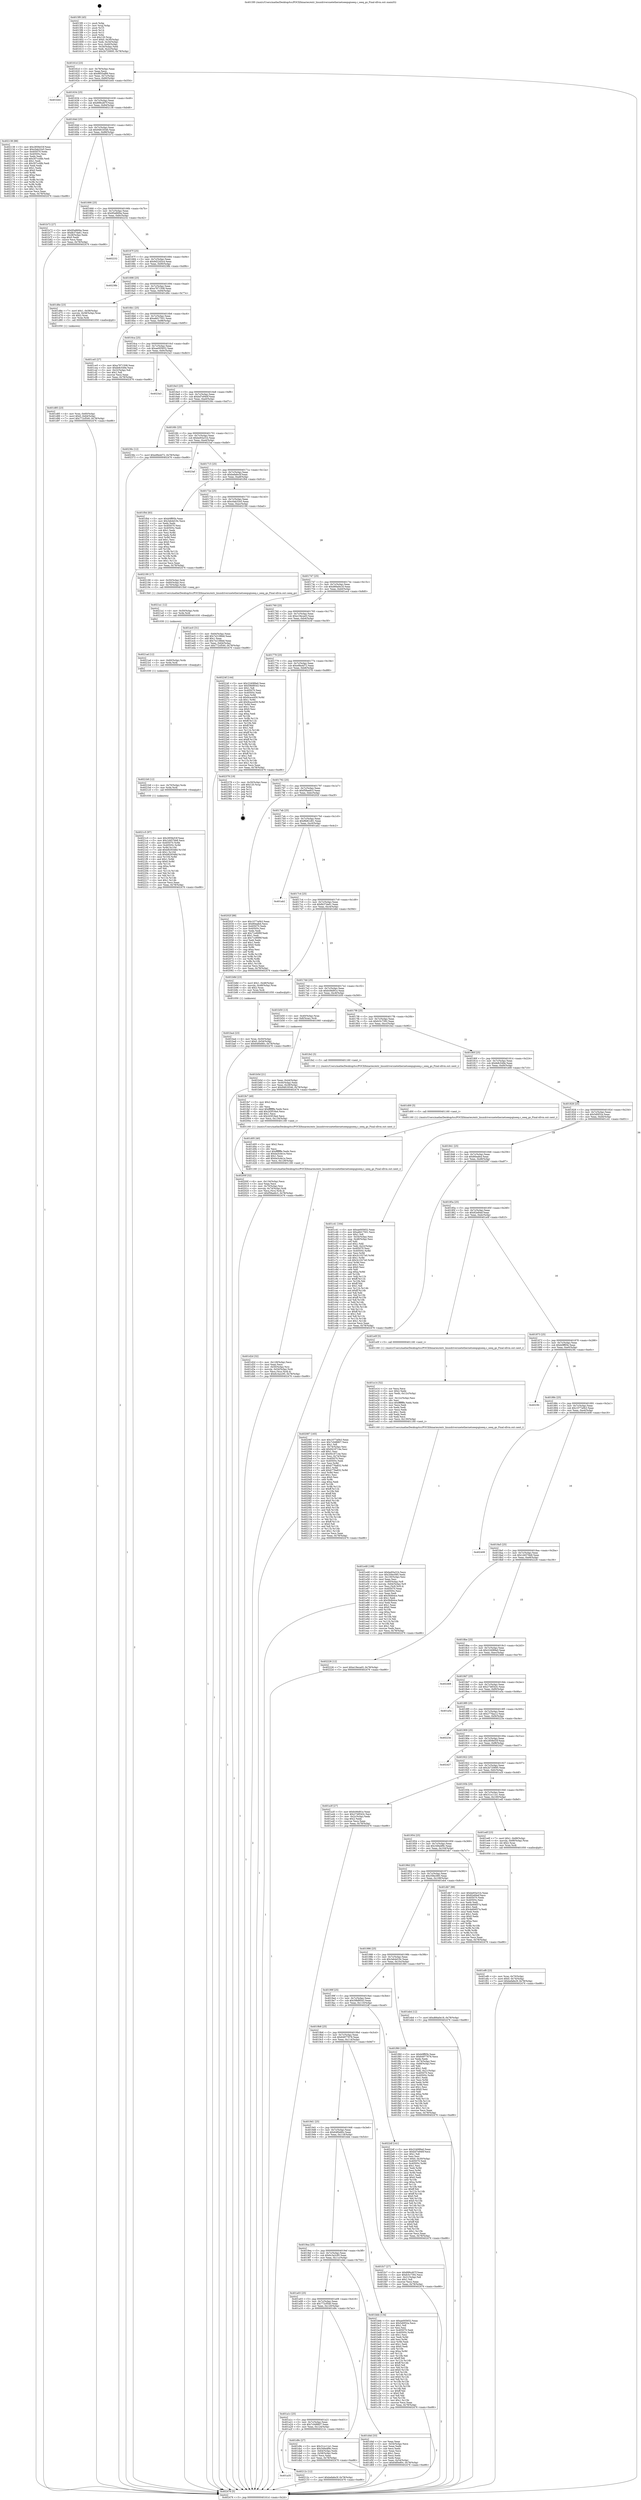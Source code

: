 digraph "0x4015f0" {
  label = "0x4015f0 (/mnt/c/Users/mathe/Desktop/tcc/POCII/binaries/extr_linuxdriversnetethernetseeqsgiseeq.c_seeq_go_Final-ollvm.out::main(0))"
  labelloc = "t"
  node[shape=record]

  Entry [label="",width=0.3,height=0.3,shape=circle,fillcolor=black,style=filled]
  "0x40161d" [label="{
     0x40161d [23]\l
     | [instrs]\l
     &nbsp;&nbsp;0x40161d \<+3\>: mov -0x78(%rbp),%eax\l
     &nbsp;&nbsp;0x401620 \<+2\>: mov %eax,%ecx\l
     &nbsp;&nbsp;0x401622 \<+6\>: sub $0x8855af89,%ecx\l
     &nbsp;&nbsp;0x401628 \<+3\>: mov %eax,-0x7c(%rbp)\l
     &nbsp;&nbsp;0x40162b \<+3\>: mov %ecx,-0x80(%rbp)\l
     &nbsp;&nbsp;0x40162e \<+6\>: je 0000000000401b44 \<main+0x554\>\l
  }"]
  "0x401b44" [label="{
     0x401b44\l
  }", style=dashed]
  "0x401634" [label="{
     0x401634 [25]\l
     | [instrs]\l
     &nbsp;&nbsp;0x401634 \<+5\>: jmp 0000000000401639 \<main+0x49\>\l
     &nbsp;&nbsp;0x401639 \<+3\>: mov -0x7c(%rbp),%eax\l
     &nbsp;&nbsp;0x40163c \<+5\>: sub $0x899cd07f,%eax\l
     &nbsp;&nbsp;0x401641 \<+6\>: mov %eax,-0x84(%rbp)\l
     &nbsp;&nbsp;0x401647 \<+6\>: je 0000000000402138 \<main+0xb48\>\l
  }"]
  Exit [label="",width=0.3,height=0.3,shape=circle,fillcolor=black,style=filled,peripheries=2]
  "0x402138" [label="{
     0x402138 [88]\l
     | [instrs]\l
     &nbsp;&nbsp;0x402138 \<+5\>: mov $0x2859e53f,%eax\l
     &nbsp;&nbsp;0x40213d \<+5\>: mov $0xc0ab32e5,%ecx\l
     &nbsp;&nbsp;0x402142 \<+7\>: mov 0x405070,%edx\l
     &nbsp;&nbsp;0x402149 \<+7\>: mov 0x40505c,%esi\l
     &nbsp;&nbsp;0x402150 \<+2\>: mov %edx,%edi\l
     &nbsp;&nbsp;0x402152 \<+6\>: add $0x307ccfdb,%edi\l
     &nbsp;&nbsp;0x402158 \<+3\>: sub $0x1,%edi\l
     &nbsp;&nbsp;0x40215b \<+6\>: sub $0x307ccfdb,%edi\l
     &nbsp;&nbsp;0x402161 \<+3\>: imul %edi,%edx\l
     &nbsp;&nbsp;0x402164 \<+3\>: and $0x1,%edx\l
     &nbsp;&nbsp;0x402167 \<+3\>: cmp $0x0,%edx\l
     &nbsp;&nbsp;0x40216a \<+4\>: sete %r8b\l
     &nbsp;&nbsp;0x40216e \<+3\>: cmp $0xa,%esi\l
     &nbsp;&nbsp;0x402171 \<+4\>: setl %r9b\l
     &nbsp;&nbsp;0x402175 \<+3\>: mov %r8b,%r10b\l
     &nbsp;&nbsp;0x402178 \<+3\>: and %r9b,%r10b\l
     &nbsp;&nbsp;0x40217b \<+3\>: xor %r9b,%r8b\l
     &nbsp;&nbsp;0x40217e \<+3\>: or %r8b,%r10b\l
     &nbsp;&nbsp;0x402181 \<+4\>: test $0x1,%r10b\l
     &nbsp;&nbsp;0x402185 \<+3\>: cmovne %ecx,%eax\l
     &nbsp;&nbsp;0x402188 \<+3\>: mov %eax,-0x78(%rbp)\l
     &nbsp;&nbsp;0x40218b \<+5\>: jmp 0000000000402476 \<main+0xe86\>\l
  }"]
  "0x40164d" [label="{
     0x40164d [25]\l
     | [instrs]\l
     &nbsp;&nbsp;0x40164d \<+5\>: jmp 0000000000401652 \<main+0x62\>\l
     &nbsp;&nbsp;0x401652 \<+3\>: mov -0x7c(%rbp),%eax\l
     &nbsp;&nbsp;0x401655 \<+5\>: sub $0x94816546,%eax\l
     &nbsp;&nbsp;0x40165a \<+6\>: mov %eax,-0x88(%rbp)\l
     &nbsp;&nbsp;0x401660 \<+6\>: je 0000000000401b72 \<main+0x582\>\l
  }"]
  "0x4021c5" [label="{
     0x4021c5 [97]\l
     | [instrs]\l
     &nbsp;&nbsp;0x4021c5 \<+5\>: mov $0x2859e53f,%eax\l
     &nbsp;&nbsp;0x4021ca \<+5\>: mov $0x1d457bb8,%ecx\l
     &nbsp;&nbsp;0x4021cf \<+8\>: mov 0x405070,%r8d\l
     &nbsp;&nbsp;0x4021d7 \<+8\>: mov 0x40505c,%r9d\l
     &nbsp;&nbsp;0x4021df \<+3\>: mov %r8d,%r10d\l
     &nbsp;&nbsp;0x4021e2 \<+7\>: add $0xb829348d,%r10d\l
     &nbsp;&nbsp;0x4021e9 \<+4\>: sub $0x1,%r10d\l
     &nbsp;&nbsp;0x4021ed \<+7\>: sub $0xb829348d,%r10d\l
     &nbsp;&nbsp;0x4021f4 \<+4\>: imul %r10d,%r8d\l
     &nbsp;&nbsp;0x4021f8 \<+4\>: and $0x1,%r8d\l
     &nbsp;&nbsp;0x4021fc \<+4\>: cmp $0x0,%r8d\l
     &nbsp;&nbsp;0x402200 \<+4\>: sete %r11b\l
     &nbsp;&nbsp;0x402204 \<+4\>: cmp $0xa,%r9d\l
     &nbsp;&nbsp;0x402208 \<+3\>: setl %bl\l
     &nbsp;&nbsp;0x40220b \<+3\>: mov %r11b,%r14b\l
     &nbsp;&nbsp;0x40220e \<+3\>: and %bl,%r14b\l
     &nbsp;&nbsp;0x402211 \<+3\>: xor %bl,%r11b\l
     &nbsp;&nbsp;0x402214 \<+3\>: or %r11b,%r14b\l
     &nbsp;&nbsp;0x402217 \<+4\>: test $0x1,%r14b\l
     &nbsp;&nbsp;0x40221b \<+3\>: cmovne %ecx,%eax\l
     &nbsp;&nbsp;0x40221e \<+3\>: mov %eax,-0x78(%rbp)\l
     &nbsp;&nbsp;0x402221 \<+5\>: jmp 0000000000402476 \<main+0xe86\>\l
  }"]
  "0x401b72" [label="{
     0x401b72 [27]\l
     | [instrs]\l
     &nbsp;&nbsp;0x401b72 \<+5\>: mov $0x95a86f4a,%eax\l
     &nbsp;&nbsp;0x401b77 \<+5\>: mov $0xfb37da61,%ecx\l
     &nbsp;&nbsp;0x401b7c \<+3\>: mov -0x28(%rbp),%edx\l
     &nbsp;&nbsp;0x401b7f \<+3\>: cmp $0x0,%edx\l
     &nbsp;&nbsp;0x401b82 \<+3\>: cmove %ecx,%eax\l
     &nbsp;&nbsp;0x401b85 \<+3\>: mov %eax,-0x78(%rbp)\l
     &nbsp;&nbsp;0x401b88 \<+5\>: jmp 0000000000402476 \<main+0xe86\>\l
  }"]
  "0x401666" [label="{
     0x401666 [25]\l
     | [instrs]\l
     &nbsp;&nbsp;0x401666 \<+5\>: jmp 000000000040166b \<main+0x7b\>\l
     &nbsp;&nbsp;0x40166b \<+3\>: mov -0x7c(%rbp),%eax\l
     &nbsp;&nbsp;0x40166e \<+5\>: sub $0x95a86f4a,%eax\l
     &nbsp;&nbsp;0x401673 \<+6\>: mov %eax,-0x8c(%rbp)\l
     &nbsp;&nbsp;0x401679 \<+6\>: je 0000000000402232 \<main+0xc42\>\l
  }"]
  "0x4021b9" [label="{
     0x4021b9 [12]\l
     | [instrs]\l
     &nbsp;&nbsp;0x4021b9 \<+4\>: mov -0x70(%rbp),%rdx\l
     &nbsp;&nbsp;0x4021bd \<+3\>: mov %rdx,%rdi\l
     &nbsp;&nbsp;0x4021c0 \<+5\>: call 0000000000401030 \<free@plt\>\l
     | [calls]\l
     &nbsp;&nbsp;0x401030 \{1\} (unknown)\l
  }"]
  "0x402232" [label="{
     0x402232\l
  }", style=dashed]
  "0x40167f" [label="{
     0x40167f [25]\l
     | [instrs]\l
     &nbsp;&nbsp;0x40167f \<+5\>: jmp 0000000000401684 \<main+0x94\>\l
     &nbsp;&nbsp;0x401684 \<+3\>: mov -0x7c(%rbp),%eax\l
     &nbsp;&nbsp;0x401687 \<+5\>: sub $0x9d22d3c4,%eax\l
     &nbsp;&nbsp;0x40168c \<+6\>: mov %eax,-0x90(%rbp)\l
     &nbsp;&nbsp;0x401692 \<+6\>: je 000000000040238b \<main+0xd9b\>\l
  }"]
  "0x4021ad" [label="{
     0x4021ad [12]\l
     | [instrs]\l
     &nbsp;&nbsp;0x4021ad \<+4\>: mov -0x60(%rbp),%rdx\l
     &nbsp;&nbsp;0x4021b1 \<+3\>: mov %rdx,%rdi\l
     &nbsp;&nbsp;0x4021b4 \<+5\>: call 0000000000401030 \<free@plt\>\l
     | [calls]\l
     &nbsp;&nbsp;0x401030 \{1\} (unknown)\l
  }"]
  "0x40238b" [label="{
     0x40238b\l
  }", style=dashed]
  "0x401698" [label="{
     0x401698 [25]\l
     | [instrs]\l
     &nbsp;&nbsp;0x401698 \<+5\>: jmp 000000000040169d \<main+0xad\>\l
     &nbsp;&nbsp;0x40169d \<+3\>: mov -0x7c(%rbp),%eax\l
     &nbsp;&nbsp;0x4016a0 \<+5\>: sub $0xa7871508,%eax\l
     &nbsp;&nbsp;0x4016a5 \<+6\>: mov %eax,-0x94(%rbp)\l
     &nbsp;&nbsp;0x4016ab \<+6\>: je 0000000000401d6e \<main+0x77e\>\l
  }"]
  "0x4021a1" [label="{
     0x4021a1 [12]\l
     | [instrs]\l
     &nbsp;&nbsp;0x4021a1 \<+4\>: mov -0x50(%rbp),%rdx\l
     &nbsp;&nbsp;0x4021a5 \<+3\>: mov %rdx,%rdi\l
     &nbsp;&nbsp;0x4021a8 \<+5\>: call 0000000000401030 \<free@plt\>\l
     | [calls]\l
     &nbsp;&nbsp;0x401030 \{1\} (unknown)\l
  }"]
  "0x401d6e" [label="{
     0x401d6e [23]\l
     | [instrs]\l
     &nbsp;&nbsp;0x401d6e \<+7\>: movl $0x1,-0x58(%rbp)\l
     &nbsp;&nbsp;0x401d75 \<+4\>: movslq -0x58(%rbp),%rax\l
     &nbsp;&nbsp;0x401d79 \<+4\>: shl $0x2,%rax\l
     &nbsp;&nbsp;0x401d7d \<+3\>: mov %rax,%rdi\l
     &nbsp;&nbsp;0x401d80 \<+5\>: call 0000000000401050 \<malloc@plt\>\l
     | [calls]\l
     &nbsp;&nbsp;0x401050 \{1\} (unknown)\l
  }"]
  "0x4016b1" [label="{
     0x4016b1 [25]\l
     | [instrs]\l
     &nbsp;&nbsp;0x4016b1 \<+5\>: jmp 00000000004016b6 \<main+0xc6\>\l
     &nbsp;&nbsp;0x4016b6 \<+3\>: mov -0x7c(%rbp),%eax\l
     &nbsp;&nbsp;0x4016b9 \<+5\>: sub $0xa8d17501,%eax\l
     &nbsp;&nbsp;0x4016be \<+6\>: mov %eax,-0x98(%rbp)\l
     &nbsp;&nbsp;0x4016c4 \<+6\>: je 0000000000401ce5 \<main+0x6f5\>\l
  }"]
  "0x401a35" [label="{
     0x401a35\l
  }", style=dashed]
  "0x401ce5" [label="{
     0x401ce5 [27]\l
     | [instrs]\l
     &nbsp;&nbsp;0x401ce5 \<+5\>: mov $0xa7871508,%eax\l
     &nbsp;&nbsp;0x401cea \<+5\>: mov $0xfe8c549e,%ecx\l
     &nbsp;&nbsp;0x401cef \<+3\>: mov -0x22(%rbp),%dl\l
     &nbsp;&nbsp;0x401cf2 \<+3\>: test $0x1,%dl\l
     &nbsp;&nbsp;0x401cf5 \<+3\>: cmovne %ecx,%eax\l
     &nbsp;&nbsp;0x401cf8 \<+3\>: mov %eax,-0x78(%rbp)\l
     &nbsp;&nbsp;0x401cfb \<+5\>: jmp 0000000000402476 \<main+0xe86\>\l
  }"]
  "0x4016ca" [label="{
     0x4016ca [25]\l
     | [instrs]\l
     &nbsp;&nbsp;0x4016ca \<+5\>: jmp 00000000004016cf \<main+0xdf\>\l
     &nbsp;&nbsp;0x4016cf \<+3\>: mov -0x7c(%rbp),%eax\l
     &nbsp;&nbsp;0x4016d2 \<+5\>: sub $0xae005652,%eax\l
     &nbsp;&nbsp;0x4016d7 \<+6\>: mov %eax,-0x9c(%rbp)\l
     &nbsp;&nbsp;0x4016dd \<+6\>: je 00000000004023a3 \<main+0xdb3\>\l
  }"]
  "0x40212c" [label="{
     0x40212c [12]\l
     | [instrs]\l
     &nbsp;&nbsp;0x40212c \<+7\>: movl $0xbefa6e3f,-0x78(%rbp)\l
     &nbsp;&nbsp;0x402133 \<+5\>: jmp 0000000000402476 \<main+0xe86\>\l
  }"]
  "0x4023a3" [label="{
     0x4023a3\l
  }", style=dashed]
  "0x4016e3" [label="{
     0x4016e3 [25]\l
     | [instrs]\l
     &nbsp;&nbsp;0x4016e3 \<+5\>: jmp 00000000004016e8 \<main+0xf8\>\l
     &nbsp;&nbsp;0x4016e8 \<+3\>: mov -0x7c(%rbp),%eax\l
     &nbsp;&nbsp;0x4016eb \<+5\>: sub $0xbd7e940f,%eax\l
     &nbsp;&nbsp;0x4016f0 \<+6\>: mov %eax,-0xa0(%rbp)\l
     &nbsp;&nbsp;0x4016f6 \<+6\>: je 000000000040236c \<main+0xd7c\>\l
  }"]
  "0x40200f" [label="{
     0x40200f [32]\l
     | [instrs]\l
     &nbsp;&nbsp;0x40200f \<+6\>: mov -0x134(%rbp),%ecx\l
     &nbsp;&nbsp;0x402015 \<+3\>: imul %eax,%ecx\l
     &nbsp;&nbsp;0x402018 \<+4\>: mov -0x70(%rbp),%rsi\l
     &nbsp;&nbsp;0x40201c \<+4\>: movslq -0x74(%rbp),%rdi\l
     &nbsp;&nbsp;0x402020 \<+3\>: mov %ecx,(%rsi,%rdi,4)\l
     &nbsp;&nbsp;0x402023 \<+7\>: movl $0xf58ae6c3,-0x78(%rbp)\l
     &nbsp;&nbsp;0x40202a \<+5\>: jmp 0000000000402476 \<main+0xe86\>\l
  }"]
  "0x40236c" [label="{
     0x40236c [12]\l
     | [instrs]\l
     &nbsp;&nbsp;0x40236c \<+7\>: movl $0xe9fa4d72,-0x78(%rbp)\l
     &nbsp;&nbsp;0x402373 \<+5\>: jmp 0000000000402476 \<main+0xe86\>\l
  }"]
  "0x4016fc" [label="{
     0x4016fc [25]\l
     | [instrs]\l
     &nbsp;&nbsp;0x4016fc \<+5\>: jmp 0000000000401701 \<main+0x111\>\l
     &nbsp;&nbsp;0x401701 \<+3\>: mov -0x7c(%rbp),%eax\l
     &nbsp;&nbsp;0x401704 \<+5\>: sub $0xbe93a31b,%eax\l
     &nbsp;&nbsp;0x401709 \<+6\>: mov %eax,-0xa4(%rbp)\l
     &nbsp;&nbsp;0x40170f \<+6\>: je 00000000004023af \<main+0xdbf\>\l
  }"]
  "0x401fe7" [label="{
     0x401fe7 [40]\l
     | [instrs]\l
     &nbsp;&nbsp;0x401fe7 \<+5\>: mov $0x2,%ecx\l
     &nbsp;&nbsp;0x401fec \<+1\>: cltd\l
     &nbsp;&nbsp;0x401fed \<+2\>: idiv %ecx\l
     &nbsp;&nbsp;0x401fef \<+6\>: imul $0xfffffffe,%edx,%ecx\l
     &nbsp;&nbsp;0x401ff5 \<+6\>: add $0x2d3f18a4,%ecx\l
     &nbsp;&nbsp;0x401ffb \<+3\>: add $0x1,%ecx\l
     &nbsp;&nbsp;0x401ffe \<+6\>: sub $0x2d3f18a4,%ecx\l
     &nbsp;&nbsp;0x402004 \<+6\>: mov %ecx,-0x134(%rbp)\l
     &nbsp;&nbsp;0x40200a \<+5\>: call 0000000000401160 \<next_i\>\l
     | [calls]\l
     &nbsp;&nbsp;0x401160 \{1\} (/mnt/c/Users/mathe/Desktop/tcc/POCII/binaries/extr_linuxdriversnetethernetseeqsgiseeq.c_seeq_go_Final-ollvm.out::next_i)\l
  }"]
  "0x4023af" [label="{
     0x4023af\l
  }", style=dashed]
  "0x401715" [label="{
     0x401715 [25]\l
     | [instrs]\l
     &nbsp;&nbsp;0x401715 \<+5\>: jmp 000000000040171a \<main+0x12a\>\l
     &nbsp;&nbsp;0x40171a \<+3\>: mov -0x7c(%rbp),%eax\l
     &nbsp;&nbsp;0x40171d \<+5\>: sub $0xbefa6e3f,%eax\l
     &nbsp;&nbsp;0x401722 \<+6\>: mov %eax,-0xa8(%rbp)\l
     &nbsp;&nbsp;0x401728 \<+6\>: je 0000000000401f0d \<main+0x91d\>\l
  }"]
  "0x401ef6" [label="{
     0x401ef6 [23]\l
     | [instrs]\l
     &nbsp;&nbsp;0x401ef6 \<+4\>: mov %rax,-0x70(%rbp)\l
     &nbsp;&nbsp;0x401efa \<+7\>: movl $0x0,-0x74(%rbp)\l
     &nbsp;&nbsp;0x401f01 \<+7\>: movl $0xbefa6e3f,-0x78(%rbp)\l
     &nbsp;&nbsp;0x401f08 \<+5\>: jmp 0000000000402476 \<main+0xe86\>\l
  }"]
  "0x401f0d" [label="{
     0x401f0d [83]\l
     | [instrs]\l
     &nbsp;&nbsp;0x401f0d \<+5\>: mov $0xb0ff95b,%eax\l
     &nbsp;&nbsp;0x401f12 \<+5\>: mov $0x3eb4d19c,%ecx\l
     &nbsp;&nbsp;0x401f17 \<+2\>: xor %edx,%edx\l
     &nbsp;&nbsp;0x401f19 \<+7\>: mov 0x405070,%esi\l
     &nbsp;&nbsp;0x401f20 \<+7\>: mov 0x40505c,%edi\l
     &nbsp;&nbsp;0x401f27 \<+3\>: sub $0x1,%edx\l
     &nbsp;&nbsp;0x401f2a \<+3\>: mov %esi,%r8d\l
     &nbsp;&nbsp;0x401f2d \<+3\>: add %edx,%r8d\l
     &nbsp;&nbsp;0x401f30 \<+4\>: imul %r8d,%esi\l
     &nbsp;&nbsp;0x401f34 \<+3\>: and $0x1,%esi\l
     &nbsp;&nbsp;0x401f37 \<+3\>: cmp $0x0,%esi\l
     &nbsp;&nbsp;0x401f3a \<+4\>: sete %r9b\l
     &nbsp;&nbsp;0x401f3e \<+3\>: cmp $0xa,%edi\l
     &nbsp;&nbsp;0x401f41 \<+4\>: setl %r10b\l
     &nbsp;&nbsp;0x401f45 \<+3\>: mov %r9b,%r11b\l
     &nbsp;&nbsp;0x401f48 \<+3\>: and %r10b,%r11b\l
     &nbsp;&nbsp;0x401f4b \<+3\>: xor %r10b,%r9b\l
     &nbsp;&nbsp;0x401f4e \<+3\>: or %r9b,%r11b\l
     &nbsp;&nbsp;0x401f51 \<+4\>: test $0x1,%r11b\l
     &nbsp;&nbsp;0x401f55 \<+3\>: cmovne %ecx,%eax\l
     &nbsp;&nbsp;0x401f58 \<+3\>: mov %eax,-0x78(%rbp)\l
     &nbsp;&nbsp;0x401f5b \<+5\>: jmp 0000000000402476 \<main+0xe86\>\l
  }"]
  "0x40172e" [label="{
     0x40172e [25]\l
     | [instrs]\l
     &nbsp;&nbsp;0x40172e \<+5\>: jmp 0000000000401733 \<main+0x143\>\l
     &nbsp;&nbsp;0x401733 \<+3\>: mov -0x7c(%rbp),%eax\l
     &nbsp;&nbsp;0x401736 \<+5\>: sub $0xc0ab32e5,%eax\l
     &nbsp;&nbsp;0x40173b \<+6\>: mov %eax,-0xac(%rbp)\l
     &nbsp;&nbsp;0x401741 \<+6\>: je 0000000000402190 \<main+0xba0\>\l
  }"]
  "0x401e48" [label="{
     0x401e48 [108]\l
     | [instrs]\l
     &nbsp;&nbsp;0x401e48 \<+5\>: mov $0xbe93a31b,%ecx\l
     &nbsp;&nbsp;0x401e4d \<+5\>: mov $0x35fec085,%edx\l
     &nbsp;&nbsp;0x401e52 \<+6\>: mov -0x130(%rbp),%esi\l
     &nbsp;&nbsp;0x401e58 \<+3\>: imul %eax,%esi\l
     &nbsp;&nbsp;0x401e5b \<+4\>: mov -0x60(%rbp),%r8\l
     &nbsp;&nbsp;0x401e5f \<+4\>: movslq -0x64(%rbp),%r9\l
     &nbsp;&nbsp;0x401e63 \<+4\>: mov %esi,(%r8,%r9,4)\l
     &nbsp;&nbsp;0x401e67 \<+7\>: mov 0x405070,%eax\l
     &nbsp;&nbsp;0x401e6e \<+7\>: mov 0x40505c,%esi\l
     &nbsp;&nbsp;0x401e75 \<+2\>: mov %eax,%edi\l
     &nbsp;&nbsp;0x401e77 \<+6\>: add $0x56db4ce,%edi\l
     &nbsp;&nbsp;0x401e7d \<+3\>: sub $0x1,%edi\l
     &nbsp;&nbsp;0x401e80 \<+6\>: sub $0x56db4ce,%edi\l
     &nbsp;&nbsp;0x401e86 \<+3\>: imul %edi,%eax\l
     &nbsp;&nbsp;0x401e89 \<+3\>: and $0x1,%eax\l
     &nbsp;&nbsp;0x401e8c \<+3\>: cmp $0x0,%eax\l
     &nbsp;&nbsp;0x401e8f \<+4\>: sete %r10b\l
     &nbsp;&nbsp;0x401e93 \<+3\>: cmp $0xa,%esi\l
     &nbsp;&nbsp;0x401e96 \<+4\>: setl %r11b\l
     &nbsp;&nbsp;0x401e9a \<+3\>: mov %r10b,%bl\l
     &nbsp;&nbsp;0x401e9d \<+3\>: and %r11b,%bl\l
     &nbsp;&nbsp;0x401ea0 \<+3\>: xor %r11b,%r10b\l
     &nbsp;&nbsp;0x401ea3 \<+3\>: or %r10b,%bl\l
     &nbsp;&nbsp;0x401ea6 \<+3\>: test $0x1,%bl\l
     &nbsp;&nbsp;0x401ea9 \<+3\>: cmovne %edx,%ecx\l
     &nbsp;&nbsp;0x401eac \<+3\>: mov %ecx,-0x78(%rbp)\l
     &nbsp;&nbsp;0x401eaf \<+5\>: jmp 0000000000402476 \<main+0xe86\>\l
  }"]
  "0x402190" [label="{
     0x402190 [17]\l
     | [instrs]\l
     &nbsp;&nbsp;0x402190 \<+4\>: mov -0x50(%rbp),%rdi\l
     &nbsp;&nbsp;0x402194 \<+4\>: mov -0x60(%rbp),%rsi\l
     &nbsp;&nbsp;0x402198 \<+4\>: mov -0x70(%rbp),%rdx\l
     &nbsp;&nbsp;0x40219c \<+5\>: call 00000000004015b0 \<seeq_go\>\l
     | [calls]\l
     &nbsp;&nbsp;0x4015b0 \{1\} (/mnt/c/Users/mathe/Desktop/tcc/POCII/binaries/extr_linuxdriversnetethernetseeqsgiseeq.c_seeq_go_Final-ollvm.out::seeq_go)\l
  }"]
  "0x401747" [label="{
     0x401747 [25]\l
     | [instrs]\l
     &nbsp;&nbsp;0x401747 \<+5\>: jmp 000000000040174c \<main+0x15c\>\l
     &nbsp;&nbsp;0x40174c \<+3\>: mov -0x7c(%rbp),%eax\l
     &nbsp;&nbsp;0x40174f \<+5\>: sub $0xd66a0e18,%eax\l
     &nbsp;&nbsp;0x401754 \<+6\>: mov %eax,-0xb0(%rbp)\l
     &nbsp;&nbsp;0x40175a \<+6\>: je 0000000000401ec0 \<main+0x8d0\>\l
  }"]
  "0x401e14" [label="{
     0x401e14 [52]\l
     | [instrs]\l
     &nbsp;&nbsp;0x401e14 \<+2\>: xor %ecx,%ecx\l
     &nbsp;&nbsp;0x401e16 \<+5\>: mov $0x2,%edx\l
     &nbsp;&nbsp;0x401e1b \<+6\>: mov %edx,-0x12c(%rbp)\l
     &nbsp;&nbsp;0x401e21 \<+1\>: cltd\l
     &nbsp;&nbsp;0x401e22 \<+6\>: mov -0x12c(%rbp),%esi\l
     &nbsp;&nbsp;0x401e28 \<+2\>: idiv %esi\l
     &nbsp;&nbsp;0x401e2a \<+6\>: imul $0xfffffffe,%edx,%edx\l
     &nbsp;&nbsp;0x401e30 \<+2\>: mov %ecx,%edi\l
     &nbsp;&nbsp;0x401e32 \<+2\>: sub %edx,%edi\l
     &nbsp;&nbsp;0x401e34 \<+2\>: mov %ecx,%edx\l
     &nbsp;&nbsp;0x401e36 \<+3\>: sub $0x1,%edx\l
     &nbsp;&nbsp;0x401e39 \<+2\>: add %edx,%edi\l
     &nbsp;&nbsp;0x401e3b \<+2\>: sub %edi,%ecx\l
     &nbsp;&nbsp;0x401e3d \<+6\>: mov %ecx,-0x130(%rbp)\l
     &nbsp;&nbsp;0x401e43 \<+5\>: call 0000000000401160 \<next_i\>\l
     | [calls]\l
     &nbsp;&nbsp;0x401160 \{1\} (/mnt/c/Users/mathe/Desktop/tcc/POCII/binaries/extr_linuxdriversnetethernetseeqsgiseeq.c_seeq_go_Final-ollvm.out::next_i)\l
  }"]
  "0x401ec0" [label="{
     0x401ec0 [31]\l
     | [instrs]\l
     &nbsp;&nbsp;0x401ec0 \<+3\>: mov -0x64(%rbp),%eax\l
     &nbsp;&nbsp;0x401ec3 \<+5\>: add $0x7e2188dd,%eax\l
     &nbsp;&nbsp;0x401ec8 \<+3\>: add $0x1,%eax\l
     &nbsp;&nbsp;0x401ecb \<+5\>: sub $0x7e2188dd,%eax\l
     &nbsp;&nbsp;0x401ed0 \<+3\>: mov %eax,-0x64(%rbp)\l
     &nbsp;&nbsp;0x401ed3 \<+7\>: movl $0x772cf540,-0x78(%rbp)\l
     &nbsp;&nbsp;0x401eda \<+5\>: jmp 0000000000402476 \<main+0xe86\>\l
  }"]
  "0x401760" [label="{
     0x401760 [25]\l
     | [instrs]\l
     &nbsp;&nbsp;0x401760 \<+5\>: jmp 0000000000401765 \<main+0x175\>\l
     &nbsp;&nbsp;0x401765 \<+3\>: mov -0x7c(%rbp),%eax\l
     &nbsp;&nbsp;0x401768 \<+5\>: sub $0xe19ecad3,%eax\l
     &nbsp;&nbsp;0x40176d \<+6\>: mov %eax,-0xb4(%rbp)\l
     &nbsp;&nbsp;0x401773 \<+6\>: je 000000000040224f \<main+0xc5f\>\l
  }"]
  "0x401a1c" [label="{
     0x401a1c [25]\l
     | [instrs]\l
     &nbsp;&nbsp;0x401a1c \<+5\>: jmp 0000000000401a21 \<main+0x431\>\l
     &nbsp;&nbsp;0x401a21 \<+3\>: mov -0x7c(%rbp),%eax\l
     &nbsp;&nbsp;0x401a24 \<+5\>: sub $0x7c0d8807,%eax\l
     &nbsp;&nbsp;0x401a29 \<+6\>: mov %eax,-0x124(%rbp)\l
     &nbsp;&nbsp;0x401a2f \<+6\>: je 000000000040212c \<main+0xb3c\>\l
  }"]
  "0x40224f" [label="{
     0x40224f [144]\l
     | [instrs]\l
     &nbsp;&nbsp;0x40224f \<+5\>: mov $0x224089a0,%eax\l
     &nbsp;&nbsp;0x402254 \<+5\>: mov $0x59bf9543,%ecx\l
     &nbsp;&nbsp;0x402259 \<+2\>: mov $0x1,%dl\l
     &nbsp;&nbsp;0x40225b \<+7\>: mov 0x405070,%esi\l
     &nbsp;&nbsp;0x402262 \<+7\>: mov 0x40505c,%edi\l
     &nbsp;&nbsp;0x402269 \<+3\>: mov %esi,%r8d\l
     &nbsp;&nbsp;0x40226c \<+7\>: sub $0x9cace450,%r8d\l
     &nbsp;&nbsp;0x402273 \<+4\>: sub $0x1,%r8d\l
     &nbsp;&nbsp;0x402277 \<+7\>: add $0x9cace450,%r8d\l
     &nbsp;&nbsp;0x40227e \<+4\>: imul %r8d,%esi\l
     &nbsp;&nbsp;0x402282 \<+3\>: and $0x1,%esi\l
     &nbsp;&nbsp;0x402285 \<+3\>: cmp $0x0,%esi\l
     &nbsp;&nbsp;0x402288 \<+4\>: sete %r9b\l
     &nbsp;&nbsp;0x40228c \<+3\>: cmp $0xa,%edi\l
     &nbsp;&nbsp;0x40228f \<+4\>: setl %r10b\l
     &nbsp;&nbsp;0x402293 \<+3\>: mov %r9b,%r11b\l
     &nbsp;&nbsp;0x402296 \<+4\>: xor $0xff,%r11b\l
     &nbsp;&nbsp;0x40229a \<+3\>: mov %r10b,%bl\l
     &nbsp;&nbsp;0x40229d \<+3\>: xor $0xff,%bl\l
     &nbsp;&nbsp;0x4022a0 \<+3\>: xor $0x1,%dl\l
     &nbsp;&nbsp;0x4022a3 \<+3\>: mov %r11b,%r14b\l
     &nbsp;&nbsp;0x4022a6 \<+4\>: and $0xff,%r14b\l
     &nbsp;&nbsp;0x4022aa \<+3\>: and %dl,%r9b\l
     &nbsp;&nbsp;0x4022ad \<+3\>: mov %bl,%r15b\l
     &nbsp;&nbsp;0x4022b0 \<+4\>: and $0xff,%r15b\l
     &nbsp;&nbsp;0x4022b4 \<+3\>: and %dl,%r10b\l
     &nbsp;&nbsp;0x4022b7 \<+3\>: or %r9b,%r14b\l
     &nbsp;&nbsp;0x4022ba \<+3\>: or %r10b,%r15b\l
     &nbsp;&nbsp;0x4022bd \<+3\>: xor %r15b,%r14b\l
     &nbsp;&nbsp;0x4022c0 \<+3\>: or %bl,%r11b\l
     &nbsp;&nbsp;0x4022c3 \<+4\>: xor $0xff,%r11b\l
     &nbsp;&nbsp;0x4022c7 \<+3\>: or $0x1,%dl\l
     &nbsp;&nbsp;0x4022ca \<+3\>: and %dl,%r11b\l
     &nbsp;&nbsp;0x4022cd \<+3\>: or %r11b,%r14b\l
     &nbsp;&nbsp;0x4022d0 \<+4\>: test $0x1,%r14b\l
     &nbsp;&nbsp;0x4022d4 \<+3\>: cmovne %ecx,%eax\l
     &nbsp;&nbsp;0x4022d7 \<+3\>: mov %eax,-0x78(%rbp)\l
     &nbsp;&nbsp;0x4022da \<+5\>: jmp 0000000000402476 \<main+0xe86\>\l
  }"]
  "0x401779" [label="{
     0x401779 [25]\l
     | [instrs]\l
     &nbsp;&nbsp;0x401779 \<+5\>: jmp 000000000040177e \<main+0x18e\>\l
     &nbsp;&nbsp;0x40177e \<+3\>: mov -0x7c(%rbp),%eax\l
     &nbsp;&nbsp;0x401781 \<+5\>: sub $0xe9fa4d72,%eax\l
     &nbsp;&nbsp;0x401786 \<+6\>: mov %eax,-0xb8(%rbp)\l
     &nbsp;&nbsp;0x40178c \<+6\>: je 0000000000402378 \<main+0xd88\>\l
  }"]
  "0x401d9c" [label="{
     0x401d9c [27]\l
     | [instrs]\l
     &nbsp;&nbsp;0x401d9c \<+5\>: mov $0x31cc11e1,%eax\l
     &nbsp;&nbsp;0x401da1 \<+5\>: mov $0x349a4f9c,%ecx\l
     &nbsp;&nbsp;0x401da6 \<+3\>: mov -0x64(%rbp),%edx\l
     &nbsp;&nbsp;0x401da9 \<+3\>: cmp -0x58(%rbp),%edx\l
     &nbsp;&nbsp;0x401dac \<+3\>: cmovl %ecx,%eax\l
     &nbsp;&nbsp;0x401daf \<+3\>: mov %eax,-0x78(%rbp)\l
     &nbsp;&nbsp;0x401db2 \<+5\>: jmp 0000000000402476 \<main+0xe86\>\l
  }"]
  "0x402378" [label="{
     0x402378 [19]\l
     | [instrs]\l
     &nbsp;&nbsp;0x402378 \<+3\>: mov -0x30(%rbp),%eax\l
     &nbsp;&nbsp;0x40237b \<+7\>: add $0x120,%rsp\l
     &nbsp;&nbsp;0x402382 \<+1\>: pop %rbx\l
     &nbsp;&nbsp;0x402383 \<+2\>: pop %r12\l
     &nbsp;&nbsp;0x402385 \<+2\>: pop %r14\l
     &nbsp;&nbsp;0x402387 \<+2\>: pop %r15\l
     &nbsp;&nbsp;0x402389 \<+1\>: pop %rbp\l
     &nbsp;&nbsp;0x40238a \<+1\>: ret\l
  }"]
  "0x401792" [label="{
     0x401792 [25]\l
     | [instrs]\l
     &nbsp;&nbsp;0x401792 \<+5\>: jmp 0000000000401797 \<main+0x1a7\>\l
     &nbsp;&nbsp;0x401797 \<+3\>: mov -0x7c(%rbp),%eax\l
     &nbsp;&nbsp;0x40179a \<+5\>: sub $0xf58ae6c3,%eax\l
     &nbsp;&nbsp;0x40179f \<+6\>: mov %eax,-0xbc(%rbp)\l
     &nbsp;&nbsp;0x4017a5 \<+6\>: je 000000000040202f \<main+0xa3f\>\l
  }"]
  "0x401d85" [label="{
     0x401d85 [23]\l
     | [instrs]\l
     &nbsp;&nbsp;0x401d85 \<+4\>: mov %rax,-0x60(%rbp)\l
     &nbsp;&nbsp;0x401d89 \<+7\>: movl $0x0,-0x64(%rbp)\l
     &nbsp;&nbsp;0x401d90 \<+7\>: movl $0x772cf540,-0x78(%rbp)\l
     &nbsp;&nbsp;0x401d97 \<+5\>: jmp 0000000000402476 \<main+0xe86\>\l
  }"]
  "0x40202f" [label="{
     0x40202f [88]\l
     | [instrs]\l
     &nbsp;&nbsp;0x40202f \<+5\>: mov $0x1077a0b3,%eax\l
     &nbsp;&nbsp;0x402034 \<+5\>: mov $0x80eafe4,%ecx\l
     &nbsp;&nbsp;0x402039 \<+7\>: mov 0x405070,%edx\l
     &nbsp;&nbsp;0x402040 \<+7\>: mov 0x40505c,%esi\l
     &nbsp;&nbsp;0x402047 \<+2\>: mov %edx,%edi\l
     &nbsp;&nbsp;0x402049 \<+6\>: add $0x71e90f0f,%edi\l
     &nbsp;&nbsp;0x40204f \<+3\>: sub $0x1,%edi\l
     &nbsp;&nbsp;0x402052 \<+6\>: sub $0x71e90f0f,%edi\l
     &nbsp;&nbsp;0x402058 \<+3\>: imul %edi,%edx\l
     &nbsp;&nbsp;0x40205b \<+3\>: and $0x1,%edx\l
     &nbsp;&nbsp;0x40205e \<+3\>: cmp $0x0,%edx\l
     &nbsp;&nbsp;0x402061 \<+4\>: sete %r8b\l
     &nbsp;&nbsp;0x402065 \<+3\>: cmp $0xa,%esi\l
     &nbsp;&nbsp;0x402068 \<+4\>: setl %r9b\l
     &nbsp;&nbsp;0x40206c \<+3\>: mov %r8b,%r10b\l
     &nbsp;&nbsp;0x40206f \<+3\>: and %r9b,%r10b\l
     &nbsp;&nbsp;0x402072 \<+3\>: xor %r9b,%r8b\l
     &nbsp;&nbsp;0x402075 \<+3\>: or %r8b,%r10b\l
     &nbsp;&nbsp;0x402078 \<+4\>: test $0x1,%r10b\l
     &nbsp;&nbsp;0x40207c \<+3\>: cmovne %ecx,%eax\l
     &nbsp;&nbsp;0x40207f \<+3\>: mov %eax,-0x78(%rbp)\l
     &nbsp;&nbsp;0x402082 \<+5\>: jmp 0000000000402476 \<main+0xe86\>\l
  }"]
  "0x4017ab" [label="{
     0x4017ab [25]\l
     | [instrs]\l
     &nbsp;&nbsp;0x4017ab \<+5\>: jmp 00000000004017b0 \<main+0x1c0\>\l
     &nbsp;&nbsp;0x4017b0 \<+3\>: mov -0x7c(%rbp),%eax\l
     &nbsp;&nbsp;0x4017b3 \<+5\>: sub $0xf8d61d01,%eax\l
     &nbsp;&nbsp;0x4017b8 \<+6\>: mov %eax,-0xc0(%rbp)\l
     &nbsp;&nbsp;0x4017be \<+6\>: je 0000000000401ab2 \<main+0x4c2\>\l
  }"]
  "0x401a03" [label="{
     0x401a03 [25]\l
     | [instrs]\l
     &nbsp;&nbsp;0x401a03 \<+5\>: jmp 0000000000401a08 \<main+0x418\>\l
     &nbsp;&nbsp;0x401a08 \<+3\>: mov -0x7c(%rbp),%eax\l
     &nbsp;&nbsp;0x401a0b \<+5\>: sub $0x772cf540,%eax\l
     &nbsp;&nbsp;0x401a10 \<+6\>: mov %eax,-0x120(%rbp)\l
     &nbsp;&nbsp;0x401a16 \<+6\>: je 0000000000401d9c \<main+0x7ac\>\l
  }"]
  "0x401ab2" [label="{
     0x401ab2\l
  }", style=dashed]
  "0x4017c4" [label="{
     0x4017c4 [25]\l
     | [instrs]\l
     &nbsp;&nbsp;0x4017c4 \<+5\>: jmp 00000000004017c9 \<main+0x1d9\>\l
     &nbsp;&nbsp;0x4017c9 \<+3\>: mov -0x7c(%rbp),%eax\l
     &nbsp;&nbsp;0x4017cc \<+5\>: sub $0xfb37da61,%eax\l
     &nbsp;&nbsp;0x4017d1 \<+6\>: mov %eax,-0xc4(%rbp)\l
     &nbsp;&nbsp;0x4017d7 \<+6\>: je 0000000000401b8d \<main+0x59d\>\l
  }"]
  "0x401d4d" [label="{
     0x401d4d [33]\l
     | [instrs]\l
     &nbsp;&nbsp;0x401d4d \<+2\>: xor %eax,%eax\l
     &nbsp;&nbsp;0x401d4f \<+3\>: mov -0x54(%rbp),%ecx\l
     &nbsp;&nbsp;0x401d52 \<+2\>: mov %eax,%edx\l
     &nbsp;&nbsp;0x401d54 \<+2\>: sub %ecx,%edx\l
     &nbsp;&nbsp;0x401d56 \<+2\>: mov %eax,%ecx\l
     &nbsp;&nbsp;0x401d58 \<+3\>: sub $0x1,%ecx\l
     &nbsp;&nbsp;0x401d5b \<+2\>: add %ecx,%edx\l
     &nbsp;&nbsp;0x401d5d \<+2\>: sub %edx,%eax\l
     &nbsp;&nbsp;0x401d5f \<+3\>: mov %eax,-0x54(%rbp)\l
     &nbsp;&nbsp;0x401d62 \<+7\>: movl $0x64f0e80c,-0x78(%rbp)\l
     &nbsp;&nbsp;0x401d69 \<+5\>: jmp 0000000000402476 \<main+0xe86\>\l
  }"]
  "0x401b8d" [label="{
     0x401b8d [23]\l
     | [instrs]\l
     &nbsp;&nbsp;0x401b8d \<+7\>: movl $0x1,-0x48(%rbp)\l
     &nbsp;&nbsp;0x401b94 \<+4\>: movslq -0x48(%rbp),%rax\l
     &nbsp;&nbsp;0x401b98 \<+4\>: shl $0x2,%rax\l
     &nbsp;&nbsp;0x401b9c \<+3\>: mov %rax,%rdi\l
     &nbsp;&nbsp;0x401b9f \<+5\>: call 0000000000401050 \<malloc@plt\>\l
     | [calls]\l
     &nbsp;&nbsp;0x401050 \{1\} (unknown)\l
  }"]
  "0x4017dd" [label="{
     0x4017dd [25]\l
     | [instrs]\l
     &nbsp;&nbsp;0x4017dd \<+5\>: jmp 00000000004017e2 \<main+0x1f2\>\l
     &nbsp;&nbsp;0x4017e2 \<+3\>: mov -0x7c(%rbp),%eax\l
     &nbsp;&nbsp;0x4017e5 \<+5\>: sub $0xfc06d91e,%eax\l
     &nbsp;&nbsp;0x4017ea \<+6\>: mov %eax,-0xc8(%rbp)\l
     &nbsp;&nbsp;0x4017f0 \<+6\>: je 0000000000401b50 \<main+0x560\>\l
  }"]
  "0x401d2d" [label="{
     0x401d2d [32]\l
     | [instrs]\l
     &nbsp;&nbsp;0x401d2d \<+6\>: mov -0x128(%rbp),%ecx\l
     &nbsp;&nbsp;0x401d33 \<+3\>: imul %eax,%ecx\l
     &nbsp;&nbsp;0x401d36 \<+4\>: mov -0x50(%rbp),%rsi\l
     &nbsp;&nbsp;0x401d3a \<+4\>: movslq -0x54(%rbp),%rdi\l
     &nbsp;&nbsp;0x401d3e \<+3\>: mov %ecx,(%rsi,%rdi,4)\l
     &nbsp;&nbsp;0x401d41 \<+7\>: movl $0x6c3a2c95,-0x78(%rbp)\l
     &nbsp;&nbsp;0x401d48 \<+5\>: jmp 0000000000402476 \<main+0xe86\>\l
  }"]
  "0x401b50" [label="{
     0x401b50 [13]\l
     | [instrs]\l
     &nbsp;&nbsp;0x401b50 \<+4\>: mov -0x40(%rbp),%rax\l
     &nbsp;&nbsp;0x401b54 \<+4\>: mov 0x8(%rax),%rdi\l
     &nbsp;&nbsp;0x401b58 \<+5\>: call 0000000000401060 \<atoi@plt\>\l
     | [calls]\l
     &nbsp;&nbsp;0x401060 \{1\} (unknown)\l
  }"]
  "0x4017f6" [label="{
     0x4017f6 [25]\l
     | [instrs]\l
     &nbsp;&nbsp;0x4017f6 \<+5\>: jmp 00000000004017fb \<main+0x20b\>\l
     &nbsp;&nbsp;0x4017fb \<+3\>: mov -0x7c(%rbp),%eax\l
     &nbsp;&nbsp;0x4017fe \<+5\>: sub $0xfc5c7392,%eax\l
     &nbsp;&nbsp;0x401803 \<+6\>: mov %eax,-0xcc(%rbp)\l
     &nbsp;&nbsp;0x401809 \<+6\>: je 0000000000401fe2 \<main+0x9f2\>\l
  }"]
  "0x401d05" [label="{
     0x401d05 [40]\l
     | [instrs]\l
     &nbsp;&nbsp;0x401d05 \<+5\>: mov $0x2,%ecx\l
     &nbsp;&nbsp;0x401d0a \<+1\>: cltd\l
     &nbsp;&nbsp;0x401d0b \<+2\>: idiv %ecx\l
     &nbsp;&nbsp;0x401d0d \<+6\>: imul $0xfffffffe,%edx,%ecx\l
     &nbsp;&nbsp;0x401d13 \<+6\>: sub $0xba3cde1e,%ecx\l
     &nbsp;&nbsp;0x401d19 \<+3\>: add $0x1,%ecx\l
     &nbsp;&nbsp;0x401d1c \<+6\>: add $0xba3cde1e,%ecx\l
     &nbsp;&nbsp;0x401d22 \<+6\>: mov %ecx,-0x128(%rbp)\l
     &nbsp;&nbsp;0x401d28 \<+5\>: call 0000000000401160 \<next_i\>\l
     | [calls]\l
     &nbsp;&nbsp;0x401160 \{1\} (/mnt/c/Users/mathe/Desktop/tcc/POCII/binaries/extr_linuxdriversnetethernetseeqsgiseeq.c_seeq_go_Final-ollvm.out::next_i)\l
  }"]
  "0x401fe2" [label="{
     0x401fe2 [5]\l
     | [instrs]\l
     &nbsp;&nbsp;0x401fe2 \<+5\>: call 0000000000401160 \<next_i\>\l
     | [calls]\l
     &nbsp;&nbsp;0x401160 \{1\} (/mnt/c/Users/mathe/Desktop/tcc/POCII/binaries/extr_linuxdriversnetethernetseeqsgiseeq.c_seeq_go_Final-ollvm.out::next_i)\l
  }"]
  "0x40180f" [label="{
     0x40180f [25]\l
     | [instrs]\l
     &nbsp;&nbsp;0x40180f \<+5\>: jmp 0000000000401814 \<main+0x224\>\l
     &nbsp;&nbsp;0x401814 \<+3\>: mov -0x7c(%rbp),%eax\l
     &nbsp;&nbsp;0x401817 \<+5\>: sub $0xfe8c549e,%eax\l
     &nbsp;&nbsp;0x40181c \<+6\>: mov %eax,-0xd0(%rbp)\l
     &nbsp;&nbsp;0x401822 \<+6\>: je 0000000000401d00 \<main+0x710\>\l
  }"]
  "0x4019ea" [label="{
     0x4019ea [25]\l
     | [instrs]\l
     &nbsp;&nbsp;0x4019ea \<+5\>: jmp 00000000004019ef \<main+0x3ff\>\l
     &nbsp;&nbsp;0x4019ef \<+3\>: mov -0x7c(%rbp),%eax\l
     &nbsp;&nbsp;0x4019f2 \<+5\>: sub $0x6c3a2c95,%eax\l
     &nbsp;&nbsp;0x4019f7 \<+6\>: mov %eax,-0x11c(%rbp)\l
     &nbsp;&nbsp;0x4019fd \<+6\>: je 0000000000401d4d \<main+0x75d\>\l
  }"]
  "0x401d00" [label="{
     0x401d00 [5]\l
     | [instrs]\l
     &nbsp;&nbsp;0x401d00 \<+5\>: call 0000000000401160 \<next_i\>\l
     | [calls]\l
     &nbsp;&nbsp;0x401160 \{1\} (/mnt/c/Users/mathe/Desktop/tcc/POCII/binaries/extr_linuxdriversnetethernetseeqsgiseeq.c_seeq_go_Final-ollvm.out::next_i)\l
  }"]
  "0x401828" [label="{
     0x401828 [25]\l
     | [instrs]\l
     &nbsp;&nbsp;0x401828 \<+5\>: jmp 000000000040182d \<main+0x23d\>\l
     &nbsp;&nbsp;0x40182d \<+3\>: mov -0x7c(%rbp),%eax\l
     &nbsp;&nbsp;0x401830 \<+5\>: sub $0x5d0f32a,%eax\l
     &nbsp;&nbsp;0x401835 \<+6\>: mov %eax,-0xd4(%rbp)\l
     &nbsp;&nbsp;0x40183b \<+6\>: je 0000000000401c41 \<main+0x651\>\l
  }"]
  "0x401bbb" [label="{
     0x401bbb [134]\l
     | [instrs]\l
     &nbsp;&nbsp;0x401bbb \<+5\>: mov $0xae005652,%eax\l
     &nbsp;&nbsp;0x401bc0 \<+5\>: mov $0x5d0f32a,%ecx\l
     &nbsp;&nbsp;0x401bc5 \<+2\>: mov $0x1,%dl\l
     &nbsp;&nbsp;0x401bc7 \<+2\>: xor %esi,%esi\l
     &nbsp;&nbsp;0x401bc9 \<+7\>: mov 0x405070,%edi\l
     &nbsp;&nbsp;0x401bd0 \<+8\>: mov 0x40505c,%r8d\l
     &nbsp;&nbsp;0x401bd8 \<+3\>: sub $0x1,%esi\l
     &nbsp;&nbsp;0x401bdb \<+3\>: mov %edi,%r9d\l
     &nbsp;&nbsp;0x401bde \<+3\>: add %esi,%r9d\l
     &nbsp;&nbsp;0x401be1 \<+4\>: imul %r9d,%edi\l
     &nbsp;&nbsp;0x401be5 \<+3\>: and $0x1,%edi\l
     &nbsp;&nbsp;0x401be8 \<+3\>: cmp $0x0,%edi\l
     &nbsp;&nbsp;0x401beb \<+4\>: sete %r10b\l
     &nbsp;&nbsp;0x401bef \<+4\>: cmp $0xa,%r8d\l
     &nbsp;&nbsp;0x401bf3 \<+4\>: setl %r11b\l
     &nbsp;&nbsp;0x401bf7 \<+3\>: mov %r10b,%bl\l
     &nbsp;&nbsp;0x401bfa \<+3\>: xor $0xff,%bl\l
     &nbsp;&nbsp;0x401bfd \<+3\>: mov %r11b,%r14b\l
     &nbsp;&nbsp;0x401c00 \<+4\>: xor $0xff,%r14b\l
     &nbsp;&nbsp;0x401c04 \<+3\>: xor $0x0,%dl\l
     &nbsp;&nbsp;0x401c07 \<+3\>: mov %bl,%r15b\l
     &nbsp;&nbsp;0x401c0a \<+4\>: and $0x0,%r15b\l
     &nbsp;&nbsp;0x401c0e \<+3\>: and %dl,%r10b\l
     &nbsp;&nbsp;0x401c11 \<+3\>: mov %r14b,%r12b\l
     &nbsp;&nbsp;0x401c14 \<+4\>: and $0x0,%r12b\l
     &nbsp;&nbsp;0x401c18 \<+3\>: and %dl,%r11b\l
     &nbsp;&nbsp;0x401c1b \<+3\>: or %r10b,%r15b\l
     &nbsp;&nbsp;0x401c1e \<+3\>: or %r11b,%r12b\l
     &nbsp;&nbsp;0x401c21 \<+3\>: xor %r12b,%r15b\l
     &nbsp;&nbsp;0x401c24 \<+3\>: or %r14b,%bl\l
     &nbsp;&nbsp;0x401c27 \<+3\>: xor $0xff,%bl\l
     &nbsp;&nbsp;0x401c2a \<+3\>: or $0x0,%dl\l
     &nbsp;&nbsp;0x401c2d \<+2\>: and %dl,%bl\l
     &nbsp;&nbsp;0x401c2f \<+3\>: or %bl,%r15b\l
     &nbsp;&nbsp;0x401c32 \<+4\>: test $0x1,%r15b\l
     &nbsp;&nbsp;0x401c36 \<+3\>: cmovne %ecx,%eax\l
     &nbsp;&nbsp;0x401c39 \<+3\>: mov %eax,-0x78(%rbp)\l
     &nbsp;&nbsp;0x401c3c \<+5\>: jmp 0000000000402476 \<main+0xe86\>\l
  }"]
  "0x401c41" [label="{
     0x401c41 [164]\l
     | [instrs]\l
     &nbsp;&nbsp;0x401c41 \<+5\>: mov $0xae005652,%eax\l
     &nbsp;&nbsp;0x401c46 \<+5\>: mov $0xa8d17501,%ecx\l
     &nbsp;&nbsp;0x401c4b \<+2\>: mov $0x1,%dl\l
     &nbsp;&nbsp;0x401c4d \<+3\>: mov -0x54(%rbp),%esi\l
     &nbsp;&nbsp;0x401c50 \<+3\>: cmp -0x48(%rbp),%esi\l
     &nbsp;&nbsp;0x401c53 \<+4\>: setl %dil\l
     &nbsp;&nbsp;0x401c57 \<+4\>: and $0x1,%dil\l
     &nbsp;&nbsp;0x401c5b \<+4\>: mov %dil,-0x22(%rbp)\l
     &nbsp;&nbsp;0x401c5f \<+7\>: mov 0x405070,%esi\l
     &nbsp;&nbsp;0x401c66 \<+8\>: mov 0x40505c,%r8d\l
     &nbsp;&nbsp;0x401c6e \<+3\>: mov %esi,%r9d\l
     &nbsp;&nbsp;0x401c71 \<+7\>: add $0x3c1027e0,%r9d\l
     &nbsp;&nbsp;0x401c78 \<+4\>: sub $0x1,%r9d\l
     &nbsp;&nbsp;0x401c7c \<+7\>: sub $0x3c1027e0,%r9d\l
     &nbsp;&nbsp;0x401c83 \<+4\>: imul %r9d,%esi\l
     &nbsp;&nbsp;0x401c87 \<+3\>: and $0x1,%esi\l
     &nbsp;&nbsp;0x401c8a \<+3\>: cmp $0x0,%esi\l
     &nbsp;&nbsp;0x401c8d \<+4\>: sete %dil\l
     &nbsp;&nbsp;0x401c91 \<+4\>: cmp $0xa,%r8d\l
     &nbsp;&nbsp;0x401c95 \<+4\>: setl %r10b\l
     &nbsp;&nbsp;0x401c99 \<+3\>: mov %dil,%r11b\l
     &nbsp;&nbsp;0x401c9c \<+4\>: xor $0xff,%r11b\l
     &nbsp;&nbsp;0x401ca0 \<+3\>: mov %r10b,%bl\l
     &nbsp;&nbsp;0x401ca3 \<+3\>: xor $0xff,%bl\l
     &nbsp;&nbsp;0x401ca6 \<+3\>: xor $0x1,%dl\l
     &nbsp;&nbsp;0x401ca9 \<+3\>: mov %r11b,%r14b\l
     &nbsp;&nbsp;0x401cac \<+4\>: and $0xff,%r14b\l
     &nbsp;&nbsp;0x401cb0 \<+3\>: and %dl,%dil\l
     &nbsp;&nbsp;0x401cb3 \<+3\>: mov %bl,%r15b\l
     &nbsp;&nbsp;0x401cb6 \<+4\>: and $0xff,%r15b\l
     &nbsp;&nbsp;0x401cba \<+3\>: and %dl,%r10b\l
     &nbsp;&nbsp;0x401cbd \<+3\>: or %dil,%r14b\l
     &nbsp;&nbsp;0x401cc0 \<+3\>: or %r10b,%r15b\l
     &nbsp;&nbsp;0x401cc3 \<+3\>: xor %r15b,%r14b\l
     &nbsp;&nbsp;0x401cc6 \<+3\>: or %bl,%r11b\l
     &nbsp;&nbsp;0x401cc9 \<+4\>: xor $0xff,%r11b\l
     &nbsp;&nbsp;0x401ccd \<+3\>: or $0x1,%dl\l
     &nbsp;&nbsp;0x401cd0 \<+3\>: and %dl,%r11b\l
     &nbsp;&nbsp;0x401cd3 \<+3\>: or %r11b,%r14b\l
     &nbsp;&nbsp;0x401cd6 \<+4\>: test $0x1,%r14b\l
     &nbsp;&nbsp;0x401cda \<+3\>: cmovne %ecx,%eax\l
     &nbsp;&nbsp;0x401cdd \<+3\>: mov %eax,-0x78(%rbp)\l
     &nbsp;&nbsp;0x401ce0 \<+5\>: jmp 0000000000402476 \<main+0xe86\>\l
  }"]
  "0x401841" [label="{
     0x401841 [25]\l
     | [instrs]\l
     &nbsp;&nbsp;0x401841 \<+5\>: jmp 0000000000401846 \<main+0x256\>\l
     &nbsp;&nbsp;0x401846 \<+3\>: mov -0x7c(%rbp),%eax\l
     &nbsp;&nbsp;0x401849 \<+5\>: sub $0x80eafe4,%eax\l
     &nbsp;&nbsp;0x40184e \<+6\>: mov %eax,-0xd8(%rbp)\l
     &nbsp;&nbsp;0x401854 \<+6\>: je 0000000000402087 \<main+0xa97\>\l
  }"]
  "0x4019d1" [label="{
     0x4019d1 [25]\l
     | [instrs]\l
     &nbsp;&nbsp;0x4019d1 \<+5\>: jmp 00000000004019d6 \<main+0x3e6\>\l
     &nbsp;&nbsp;0x4019d6 \<+3\>: mov -0x7c(%rbp),%eax\l
     &nbsp;&nbsp;0x4019d9 \<+5\>: sub $0x64f0e80c,%eax\l
     &nbsp;&nbsp;0x4019de \<+6\>: mov %eax,-0x118(%rbp)\l
     &nbsp;&nbsp;0x4019e4 \<+6\>: je 0000000000401bbb \<main+0x5cb\>\l
  }"]
  "0x402087" [label="{
     0x402087 [165]\l
     | [instrs]\l
     &nbsp;&nbsp;0x402087 \<+5\>: mov $0x1077a0b3,%eax\l
     &nbsp;&nbsp;0x40208c \<+5\>: mov $0x7c0d8807,%ecx\l
     &nbsp;&nbsp;0x402091 \<+2\>: mov $0x1,%dl\l
     &nbsp;&nbsp;0x402093 \<+3\>: mov -0x74(%rbp),%esi\l
     &nbsp;&nbsp;0x402096 \<+6\>: add $0x9418714e,%esi\l
     &nbsp;&nbsp;0x40209c \<+3\>: add $0x1,%esi\l
     &nbsp;&nbsp;0x40209f \<+6\>: sub $0x9418714e,%esi\l
     &nbsp;&nbsp;0x4020a5 \<+3\>: mov %esi,-0x74(%rbp)\l
     &nbsp;&nbsp;0x4020a8 \<+7\>: mov 0x405070,%esi\l
     &nbsp;&nbsp;0x4020af \<+7\>: mov 0x40505c,%edi\l
     &nbsp;&nbsp;0x4020b6 \<+3\>: mov %esi,%r8d\l
     &nbsp;&nbsp;0x4020b9 \<+7\>: sub $0xb776a832,%r8d\l
     &nbsp;&nbsp;0x4020c0 \<+4\>: sub $0x1,%r8d\l
     &nbsp;&nbsp;0x4020c4 \<+7\>: add $0xb776a832,%r8d\l
     &nbsp;&nbsp;0x4020cb \<+4\>: imul %r8d,%esi\l
     &nbsp;&nbsp;0x4020cf \<+3\>: and $0x1,%esi\l
     &nbsp;&nbsp;0x4020d2 \<+3\>: cmp $0x0,%esi\l
     &nbsp;&nbsp;0x4020d5 \<+4\>: sete %r9b\l
     &nbsp;&nbsp;0x4020d9 \<+3\>: cmp $0xa,%edi\l
     &nbsp;&nbsp;0x4020dc \<+4\>: setl %r10b\l
     &nbsp;&nbsp;0x4020e0 \<+3\>: mov %r9b,%r11b\l
     &nbsp;&nbsp;0x4020e3 \<+4\>: xor $0xff,%r11b\l
     &nbsp;&nbsp;0x4020e7 \<+3\>: mov %r10b,%bl\l
     &nbsp;&nbsp;0x4020ea \<+3\>: xor $0xff,%bl\l
     &nbsp;&nbsp;0x4020ed \<+3\>: xor $0x0,%dl\l
     &nbsp;&nbsp;0x4020f0 \<+3\>: mov %r11b,%r14b\l
     &nbsp;&nbsp;0x4020f3 \<+4\>: and $0x0,%r14b\l
     &nbsp;&nbsp;0x4020f7 \<+3\>: and %dl,%r9b\l
     &nbsp;&nbsp;0x4020fa \<+3\>: mov %bl,%r15b\l
     &nbsp;&nbsp;0x4020fd \<+4\>: and $0x0,%r15b\l
     &nbsp;&nbsp;0x402101 \<+3\>: and %dl,%r10b\l
     &nbsp;&nbsp;0x402104 \<+3\>: or %r9b,%r14b\l
     &nbsp;&nbsp;0x402107 \<+3\>: or %r10b,%r15b\l
     &nbsp;&nbsp;0x40210a \<+3\>: xor %r15b,%r14b\l
     &nbsp;&nbsp;0x40210d \<+3\>: or %bl,%r11b\l
     &nbsp;&nbsp;0x402110 \<+4\>: xor $0xff,%r11b\l
     &nbsp;&nbsp;0x402114 \<+3\>: or $0x0,%dl\l
     &nbsp;&nbsp;0x402117 \<+3\>: and %dl,%r11b\l
     &nbsp;&nbsp;0x40211a \<+3\>: or %r11b,%r14b\l
     &nbsp;&nbsp;0x40211d \<+4\>: test $0x1,%r14b\l
     &nbsp;&nbsp;0x402121 \<+3\>: cmovne %ecx,%eax\l
     &nbsp;&nbsp;0x402124 \<+3\>: mov %eax,-0x78(%rbp)\l
     &nbsp;&nbsp;0x402127 \<+5\>: jmp 0000000000402476 \<main+0xe86\>\l
  }"]
  "0x40185a" [label="{
     0x40185a [25]\l
     | [instrs]\l
     &nbsp;&nbsp;0x40185a \<+5\>: jmp 000000000040185f \<main+0x26f\>\l
     &nbsp;&nbsp;0x40185f \<+3\>: mov -0x7c(%rbp),%eax\l
     &nbsp;&nbsp;0x401862 \<+5\>: sub $0x82e84ef,%eax\l
     &nbsp;&nbsp;0x401867 \<+6\>: mov %eax,-0xdc(%rbp)\l
     &nbsp;&nbsp;0x40186d \<+6\>: je 0000000000401e0f \<main+0x81f\>\l
  }"]
  "0x401fc7" [label="{
     0x401fc7 [27]\l
     | [instrs]\l
     &nbsp;&nbsp;0x401fc7 \<+5\>: mov $0x899cd07f,%eax\l
     &nbsp;&nbsp;0x401fcc \<+5\>: mov $0xfc5c7392,%ecx\l
     &nbsp;&nbsp;0x401fd1 \<+3\>: mov -0x21(%rbp),%dl\l
     &nbsp;&nbsp;0x401fd4 \<+3\>: test $0x1,%dl\l
     &nbsp;&nbsp;0x401fd7 \<+3\>: cmovne %ecx,%eax\l
     &nbsp;&nbsp;0x401fda \<+3\>: mov %eax,-0x78(%rbp)\l
     &nbsp;&nbsp;0x401fdd \<+5\>: jmp 0000000000402476 \<main+0xe86\>\l
  }"]
  "0x401e0f" [label="{
     0x401e0f [5]\l
     | [instrs]\l
     &nbsp;&nbsp;0x401e0f \<+5\>: call 0000000000401160 \<next_i\>\l
     | [calls]\l
     &nbsp;&nbsp;0x401160 \{1\} (/mnt/c/Users/mathe/Desktop/tcc/POCII/binaries/extr_linuxdriversnetethernetseeqsgiseeq.c_seeq_go_Final-ollvm.out::next_i)\l
  }"]
  "0x401873" [label="{
     0x401873 [25]\l
     | [instrs]\l
     &nbsp;&nbsp;0x401873 \<+5\>: jmp 0000000000401878 \<main+0x288\>\l
     &nbsp;&nbsp;0x401878 \<+3\>: mov -0x7c(%rbp),%eax\l
     &nbsp;&nbsp;0x40187b \<+5\>: sub $0xb0ff95b,%eax\l
     &nbsp;&nbsp;0x401880 \<+6\>: mov %eax,-0xe0(%rbp)\l
     &nbsp;&nbsp;0x401886 \<+6\>: je 00000000004023fc \<main+0xe0c\>\l
  }"]
  "0x4019b8" [label="{
     0x4019b8 [25]\l
     | [instrs]\l
     &nbsp;&nbsp;0x4019b8 \<+5\>: jmp 00000000004019bd \<main+0x3cd\>\l
     &nbsp;&nbsp;0x4019bd \<+3\>: mov -0x7c(%rbp),%eax\l
     &nbsp;&nbsp;0x4019c0 \<+5\>: sub $0x64977678,%eax\l
     &nbsp;&nbsp;0x4019c5 \<+6\>: mov %eax,-0x114(%rbp)\l
     &nbsp;&nbsp;0x4019cb \<+6\>: je 0000000000401fc7 \<main+0x9d7\>\l
  }"]
  "0x4023fc" [label="{
     0x4023fc\l
  }", style=dashed]
  "0x40188c" [label="{
     0x40188c [25]\l
     | [instrs]\l
     &nbsp;&nbsp;0x40188c \<+5\>: jmp 0000000000401891 \<main+0x2a1\>\l
     &nbsp;&nbsp;0x401891 \<+3\>: mov -0x7c(%rbp),%eax\l
     &nbsp;&nbsp;0x401894 \<+5\>: sub $0x1077a0b3,%eax\l
     &nbsp;&nbsp;0x401899 \<+6\>: mov %eax,-0xe4(%rbp)\l
     &nbsp;&nbsp;0x40189f \<+6\>: je 0000000000402408 \<main+0xe18\>\l
  }"]
  "0x4022df" [label="{
     0x4022df [141]\l
     | [instrs]\l
     &nbsp;&nbsp;0x4022df \<+5\>: mov $0x224089a0,%eax\l
     &nbsp;&nbsp;0x4022e4 \<+5\>: mov $0xbd7e940f,%ecx\l
     &nbsp;&nbsp;0x4022e9 \<+2\>: mov $0x1,%dl\l
     &nbsp;&nbsp;0x4022eb \<+2\>: xor %esi,%esi\l
     &nbsp;&nbsp;0x4022ed \<+7\>: movl $0x0,-0x30(%rbp)\l
     &nbsp;&nbsp;0x4022f4 \<+7\>: mov 0x405070,%edi\l
     &nbsp;&nbsp;0x4022fb \<+8\>: mov 0x40505c,%r8d\l
     &nbsp;&nbsp;0x402303 \<+3\>: sub $0x1,%esi\l
     &nbsp;&nbsp;0x402306 \<+3\>: mov %edi,%r9d\l
     &nbsp;&nbsp;0x402309 \<+3\>: add %esi,%r9d\l
     &nbsp;&nbsp;0x40230c \<+4\>: imul %r9d,%edi\l
     &nbsp;&nbsp;0x402310 \<+3\>: and $0x1,%edi\l
     &nbsp;&nbsp;0x402313 \<+3\>: cmp $0x0,%edi\l
     &nbsp;&nbsp;0x402316 \<+4\>: sete %r10b\l
     &nbsp;&nbsp;0x40231a \<+4\>: cmp $0xa,%r8d\l
     &nbsp;&nbsp;0x40231e \<+4\>: setl %r11b\l
     &nbsp;&nbsp;0x402322 \<+3\>: mov %r10b,%bl\l
     &nbsp;&nbsp;0x402325 \<+3\>: xor $0xff,%bl\l
     &nbsp;&nbsp;0x402328 \<+3\>: mov %r11b,%r14b\l
     &nbsp;&nbsp;0x40232b \<+4\>: xor $0xff,%r14b\l
     &nbsp;&nbsp;0x40232f \<+3\>: xor $0x0,%dl\l
     &nbsp;&nbsp;0x402332 \<+3\>: mov %bl,%r15b\l
     &nbsp;&nbsp;0x402335 \<+4\>: and $0x0,%r15b\l
     &nbsp;&nbsp;0x402339 \<+3\>: and %dl,%r10b\l
     &nbsp;&nbsp;0x40233c \<+3\>: mov %r14b,%r12b\l
     &nbsp;&nbsp;0x40233f \<+4\>: and $0x0,%r12b\l
     &nbsp;&nbsp;0x402343 \<+3\>: and %dl,%r11b\l
     &nbsp;&nbsp;0x402346 \<+3\>: or %r10b,%r15b\l
     &nbsp;&nbsp;0x402349 \<+3\>: or %r11b,%r12b\l
     &nbsp;&nbsp;0x40234c \<+3\>: xor %r12b,%r15b\l
     &nbsp;&nbsp;0x40234f \<+3\>: or %r14b,%bl\l
     &nbsp;&nbsp;0x402352 \<+3\>: xor $0xff,%bl\l
     &nbsp;&nbsp;0x402355 \<+3\>: or $0x0,%dl\l
     &nbsp;&nbsp;0x402358 \<+2\>: and %dl,%bl\l
     &nbsp;&nbsp;0x40235a \<+3\>: or %bl,%r15b\l
     &nbsp;&nbsp;0x40235d \<+4\>: test $0x1,%r15b\l
     &nbsp;&nbsp;0x402361 \<+3\>: cmovne %ecx,%eax\l
     &nbsp;&nbsp;0x402364 \<+3\>: mov %eax,-0x78(%rbp)\l
     &nbsp;&nbsp;0x402367 \<+5\>: jmp 0000000000402476 \<main+0xe86\>\l
  }"]
  "0x402408" [label="{
     0x402408\l
  }", style=dashed]
  "0x4018a5" [label="{
     0x4018a5 [25]\l
     | [instrs]\l
     &nbsp;&nbsp;0x4018a5 \<+5\>: jmp 00000000004018aa \<main+0x2ba\>\l
     &nbsp;&nbsp;0x4018aa \<+3\>: mov -0x7c(%rbp),%eax\l
     &nbsp;&nbsp;0x4018ad \<+5\>: sub $0x1d457bb8,%eax\l
     &nbsp;&nbsp;0x4018b2 \<+6\>: mov %eax,-0xe8(%rbp)\l
     &nbsp;&nbsp;0x4018b8 \<+6\>: je 0000000000402226 \<main+0xc36\>\l
  }"]
  "0x40199f" [label="{
     0x40199f [25]\l
     | [instrs]\l
     &nbsp;&nbsp;0x40199f \<+5\>: jmp 00000000004019a4 \<main+0x3b4\>\l
     &nbsp;&nbsp;0x4019a4 \<+3\>: mov -0x7c(%rbp),%eax\l
     &nbsp;&nbsp;0x4019a7 \<+5\>: sub $0x59bf9543,%eax\l
     &nbsp;&nbsp;0x4019ac \<+6\>: mov %eax,-0x110(%rbp)\l
     &nbsp;&nbsp;0x4019b2 \<+6\>: je 00000000004022df \<main+0xcef\>\l
  }"]
  "0x402226" [label="{
     0x402226 [12]\l
     | [instrs]\l
     &nbsp;&nbsp;0x402226 \<+7\>: movl $0xe19ecad3,-0x78(%rbp)\l
     &nbsp;&nbsp;0x40222d \<+5\>: jmp 0000000000402476 \<main+0xe86\>\l
  }"]
  "0x4018be" [label="{
     0x4018be [25]\l
     | [instrs]\l
     &nbsp;&nbsp;0x4018be \<+5\>: jmp 00000000004018c3 \<main+0x2d3\>\l
     &nbsp;&nbsp;0x4018c3 \<+3\>: mov -0x7c(%rbp),%eax\l
     &nbsp;&nbsp;0x4018c6 \<+5\>: sub $0x224089a0,%eax\l
     &nbsp;&nbsp;0x4018cb \<+6\>: mov %eax,-0xec(%rbp)\l
     &nbsp;&nbsp;0x4018d1 \<+6\>: je 0000000000402468 \<main+0xe78\>\l
  }"]
  "0x401f60" [label="{
     0x401f60 [103]\l
     | [instrs]\l
     &nbsp;&nbsp;0x401f60 \<+5\>: mov $0xb0ff95b,%eax\l
     &nbsp;&nbsp;0x401f65 \<+5\>: mov $0x64977678,%ecx\l
     &nbsp;&nbsp;0x401f6a \<+2\>: xor %edx,%edx\l
     &nbsp;&nbsp;0x401f6c \<+3\>: mov -0x74(%rbp),%esi\l
     &nbsp;&nbsp;0x401f6f \<+3\>: cmp -0x68(%rbp),%esi\l
     &nbsp;&nbsp;0x401f72 \<+4\>: setl %dil\l
     &nbsp;&nbsp;0x401f76 \<+4\>: and $0x1,%dil\l
     &nbsp;&nbsp;0x401f7a \<+4\>: mov %dil,-0x21(%rbp)\l
     &nbsp;&nbsp;0x401f7e \<+7\>: mov 0x405070,%esi\l
     &nbsp;&nbsp;0x401f85 \<+8\>: mov 0x40505c,%r8d\l
     &nbsp;&nbsp;0x401f8d \<+3\>: sub $0x1,%edx\l
     &nbsp;&nbsp;0x401f90 \<+3\>: mov %esi,%r9d\l
     &nbsp;&nbsp;0x401f93 \<+3\>: add %edx,%r9d\l
     &nbsp;&nbsp;0x401f96 \<+4\>: imul %r9d,%esi\l
     &nbsp;&nbsp;0x401f9a \<+3\>: and $0x1,%esi\l
     &nbsp;&nbsp;0x401f9d \<+3\>: cmp $0x0,%esi\l
     &nbsp;&nbsp;0x401fa0 \<+4\>: sete %dil\l
     &nbsp;&nbsp;0x401fa4 \<+4\>: cmp $0xa,%r8d\l
     &nbsp;&nbsp;0x401fa8 \<+4\>: setl %r10b\l
     &nbsp;&nbsp;0x401fac \<+3\>: mov %dil,%r11b\l
     &nbsp;&nbsp;0x401faf \<+3\>: and %r10b,%r11b\l
     &nbsp;&nbsp;0x401fb2 \<+3\>: xor %r10b,%dil\l
     &nbsp;&nbsp;0x401fb5 \<+3\>: or %dil,%r11b\l
     &nbsp;&nbsp;0x401fb8 \<+4\>: test $0x1,%r11b\l
     &nbsp;&nbsp;0x401fbc \<+3\>: cmovne %ecx,%eax\l
     &nbsp;&nbsp;0x401fbf \<+3\>: mov %eax,-0x78(%rbp)\l
     &nbsp;&nbsp;0x401fc2 \<+5\>: jmp 0000000000402476 \<main+0xe86\>\l
  }"]
  "0x402468" [label="{
     0x402468\l
  }", style=dashed]
  "0x4018d7" [label="{
     0x4018d7 [25]\l
     | [instrs]\l
     &nbsp;&nbsp;0x4018d7 \<+5\>: jmp 00000000004018dc \<main+0x2ec\>\l
     &nbsp;&nbsp;0x4018dc \<+3\>: mov -0x7c(%rbp),%eax\l
     &nbsp;&nbsp;0x4018df \<+5\>: sub $0x2748543c,%eax\l
     &nbsp;&nbsp;0x4018e4 \<+6\>: mov %eax,-0xf0(%rbp)\l
     &nbsp;&nbsp;0x4018ea \<+6\>: je 0000000000401a5a \<main+0x46a\>\l
  }"]
  "0x401986" [label="{
     0x401986 [25]\l
     | [instrs]\l
     &nbsp;&nbsp;0x401986 \<+5\>: jmp 000000000040198b \<main+0x39b\>\l
     &nbsp;&nbsp;0x40198b \<+3\>: mov -0x7c(%rbp),%eax\l
     &nbsp;&nbsp;0x40198e \<+5\>: sub $0x3eb4d19c,%eax\l
     &nbsp;&nbsp;0x401993 \<+6\>: mov %eax,-0x10c(%rbp)\l
     &nbsp;&nbsp;0x401999 \<+6\>: je 0000000000401f60 \<main+0x970\>\l
  }"]
  "0x401a5a" [label="{
     0x401a5a\l
  }", style=dashed]
  "0x4018f0" [label="{
     0x4018f0 [25]\l
     | [instrs]\l
     &nbsp;&nbsp;0x4018f0 \<+5\>: jmp 00000000004018f5 \<main+0x305\>\l
     &nbsp;&nbsp;0x4018f5 \<+3\>: mov -0x7c(%rbp),%eax\l
     &nbsp;&nbsp;0x4018f8 \<+5\>: sub $0x277faa12,%eax\l
     &nbsp;&nbsp;0x4018fd \<+6\>: mov %eax,-0xf4(%rbp)\l
     &nbsp;&nbsp;0x401903 \<+6\>: je 000000000040223e \<main+0xc4e\>\l
  }"]
  "0x401eb4" [label="{
     0x401eb4 [12]\l
     | [instrs]\l
     &nbsp;&nbsp;0x401eb4 \<+7\>: movl $0xd66a0e18,-0x78(%rbp)\l
     &nbsp;&nbsp;0x401ebb \<+5\>: jmp 0000000000402476 \<main+0xe86\>\l
  }"]
  "0x40223e" [label="{
     0x40223e\l
  }", style=dashed]
  "0x401909" [label="{
     0x401909 [25]\l
     | [instrs]\l
     &nbsp;&nbsp;0x401909 \<+5\>: jmp 000000000040190e \<main+0x31e\>\l
     &nbsp;&nbsp;0x40190e \<+3\>: mov -0x7c(%rbp),%eax\l
     &nbsp;&nbsp;0x401911 \<+5\>: sub $0x2859e53f,%eax\l
     &nbsp;&nbsp;0x401916 \<+6\>: mov %eax,-0xf8(%rbp)\l
     &nbsp;&nbsp;0x40191c \<+6\>: je 0000000000402427 \<main+0xe37\>\l
  }"]
  "0x40196d" [label="{
     0x40196d [25]\l
     | [instrs]\l
     &nbsp;&nbsp;0x40196d \<+5\>: jmp 0000000000401972 \<main+0x382\>\l
     &nbsp;&nbsp;0x401972 \<+3\>: mov -0x7c(%rbp),%eax\l
     &nbsp;&nbsp;0x401975 \<+5\>: sub $0x35fec085,%eax\l
     &nbsp;&nbsp;0x40197a \<+6\>: mov %eax,-0x108(%rbp)\l
     &nbsp;&nbsp;0x401980 \<+6\>: je 0000000000401eb4 \<main+0x8c4\>\l
  }"]
  "0x402427" [label="{
     0x402427\l
  }", style=dashed]
  "0x401922" [label="{
     0x401922 [25]\l
     | [instrs]\l
     &nbsp;&nbsp;0x401922 \<+5\>: jmp 0000000000401927 \<main+0x337\>\l
     &nbsp;&nbsp;0x401927 \<+3\>: mov -0x7c(%rbp),%eax\l
     &nbsp;&nbsp;0x40192a \<+5\>: sub $0x2b720695,%eax\l
     &nbsp;&nbsp;0x40192f \<+6\>: mov %eax,-0xfc(%rbp)\l
     &nbsp;&nbsp;0x401935 \<+6\>: je 0000000000401a3f \<main+0x44f\>\l
  }"]
  "0x401db7" [label="{
     0x401db7 [88]\l
     | [instrs]\l
     &nbsp;&nbsp;0x401db7 \<+5\>: mov $0xbe93a31b,%eax\l
     &nbsp;&nbsp;0x401dbc \<+5\>: mov $0x82e84ef,%ecx\l
     &nbsp;&nbsp;0x401dc1 \<+7\>: mov 0x405070,%edx\l
     &nbsp;&nbsp;0x401dc8 \<+7\>: mov 0x40505c,%esi\l
     &nbsp;&nbsp;0x401dcf \<+2\>: mov %edx,%edi\l
     &nbsp;&nbsp;0x401dd1 \<+6\>: add $0x4e84657a,%edi\l
     &nbsp;&nbsp;0x401dd7 \<+3\>: sub $0x1,%edi\l
     &nbsp;&nbsp;0x401dda \<+6\>: sub $0x4e84657a,%edi\l
     &nbsp;&nbsp;0x401de0 \<+3\>: imul %edi,%edx\l
     &nbsp;&nbsp;0x401de3 \<+3\>: and $0x1,%edx\l
     &nbsp;&nbsp;0x401de6 \<+3\>: cmp $0x0,%edx\l
     &nbsp;&nbsp;0x401de9 \<+4\>: sete %r8b\l
     &nbsp;&nbsp;0x401ded \<+3\>: cmp $0xa,%esi\l
     &nbsp;&nbsp;0x401df0 \<+4\>: setl %r9b\l
     &nbsp;&nbsp;0x401df4 \<+3\>: mov %r8b,%r10b\l
     &nbsp;&nbsp;0x401df7 \<+3\>: and %r9b,%r10b\l
     &nbsp;&nbsp;0x401dfa \<+3\>: xor %r9b,%r8b\l
     &nbsp;&nbsp;0x401dfd \<+3\>: or %r8b,%r10b\l
     &nbsp;&nbsp;0x401e00 \<+4\>: test $0x1,%r10b\l
     &nbsp;&nbsp;0x401e04 \<+3\>: cmovne %ecx,%eax\l
     &nbsp;&nbsp;0x401e07 \<+3\>: mov %eax,-0x78(%rbp)\l
     &nbsp;&nbsp;0x401e0a \<+5\>: jmp 0000000000402476 \<main+0xe86\>\l
  }"]
  "0x401a3f" [label="{
     0x401a3f [27]\l
     | [instrs]\l
     &nbsp;&nbsp;0x401a3f \<+5\>: mov $0xfc06d91e,%eax\l
     &nbsp;&nbsp;0x401a44 \<+5\>: mov $0x2748543c,%ecx\l
     &nbsp;&nbsp;0x401a49 \<+3\>: mov -0x2c(%rbp),%edx\l
     &nbsp;&nbsp;0x401a4c \<+3\>: cmp $0x2,%edx\l
     &nbsp;&nbsp;0x401a4f \<+3\>: cmovne %ecx,%eax\l
     &nbsp;&nbsp;0x401a52 \<+3\>: mov %eax,-0x78(%rbp)\l
     &nbsp;&nbsp;0x401a55 \<+5\>: jmp 0000000000402476 \<main+0xe86\>\l
  }"]
  "0x40193b" [label="{
     0x40193b [25]\l
     | [instrs]\l
     &nbsp;&nbsp;0x40193b \<+5\>: jmp 0000000000401940 \<main+0x350\>\l
     &nbsp;&nbsp;0x401940 \<+3\>: mov -0x7c(%rbp),%eax\l
     &nbsp;&nbsp;0x401943 \<+5\>: sub $0x31cc11e1,%eax\l
     &nbsp;&nbsp;0x401948 \<+6\>: mov %eax,-0x100(%rbp)\l
     &nbsp;&nbsp;0x40194e \<+6\>: je 0000000000401edf \<main+0x8ef\>\l
  }"]
  "0x402476" [label="{
     0x402476 [5]\l
     | [instrs]\l
     &nbsp;&nbsp;0x402476 \<+5\>: jmp 000000000040161d \<main+0x2d\>\l
  }"]
  "0x4015f0" [label="{
     0x4015f0 [45]\l
     | [instrs]\l
     &nbsp;&nbsp;0x4015f0 \<+1\>: push %rbp\l
     &nbsp;&nbsp;0x4015f1 \<+3\>: mov %rsp,%rbp\l
     &nbsp;&nbsp;0x4015f4 \<+2\>: push %r15\l
     &nbsp;&nbsp;0x4015f6 \<+2\>: push %r14\l
     &nbsp;&nbsp;0x4015f8 \<+2\>: push %r12\l
     &nbsp;&nbsp;0x4015fa \<+1\>: push %rbx\l
     &nbsp;&nbsp;0x4015fb \<+7\>: sub $0x120,%rsp\l
     &nbsp;&nbsp;0x401602 \<+7\>: movl $0x0,-0x30(%rbp)\l
     &nbsp;&nbsp;0x401609 \<+3\>: mov %edi,-0x34(%rbp)\l
     &nbsp;&nbsp;0x40160c \<+4\>: mov %rsi,-0x40(%rbp)\l
     &nbsp;&nbsp;0x401610 \<+3\>: mov -0x34(%rbp),%edi\l
     &nbsp;&nbsp;0x401613 \<+3\>: mov %edi,-0x2c(%rbp)\l
     &nbsp;&nbsp;0x401616 \<+7\>: movl $0x2b720695,-0x78(%rbp)\l
  }"]
  "0x401b5d" [label="{
     0x401b5d [21]\l
     | [instrs]\l
     &nbsp;&nbsp;0x401b5d \<+3\>: mov %eax,-0x44(%rbp)\l
     &nbsp;&nbsp;0x401b60 \<+3\>: mov -0x44(%rbp),%eax\l
     &nbsp;&nbsp;0x401b63 \<+3\>: mov %eax,-0x28(%rbp)\l
     &nbsp;&nbsp;0x401b66 \<+7\>: movl $0x94816546,-0x78(%rbp)\l
     &nbsp;&nbsp;0x401b6d \<+5\>: jmp 0000000000402476 \<main+0xe86\>\l
  }"]
  "0x401ba4" [label="{
     0x401ba4 [23]\l
     | [instrs]\l
     &nbsp;&nbsp;0x401ba4 \<+4\>: mov %rax,-0x50(%rbp)\l
     &nbsp;&nbsp;0x401ba8 \<+7\>: movl $0x0,-0x54(%rbp)\l
     &nbsp;&nbsp;0x401baf \<+7\>: movl $0x64f0e80c,-0x78(%rbp)\l
     &nbsp;&nbsp;0x401bb6 \<+5\>: jmp 0000000000402476 \<main+0xe86\>\l
  }"]
  "0x401954" [label="{
     0x401954 [25]\l
     | [instrs]\l
     &nbsp;&nbsp;0x401954 \<+5\>: jmp 0000000000401959 \<main+0x369\>\l
     &nbsp;&nbsp;0x401959 \<+3\>: mov -0x7c(%rbp),%eax\l
     &nbsp;&nbsp;0x40195c \<+5\>: sub $0x349a4f9c,%eax\l
     &nbsp;&nbsp;0x401961 \<+6\>: mov %eax,-0x104(%rbp)\l
     &nbsp;&nbsp;0x401967 \<+6\>: je 0000000000401db7 \<main+0x7c7\>\l
  }"]
  "0x401edf" [label="{
     0x401edf [23]\l
     | [instrs]\l
     &nbsp;&nbsp;0x401edf \<+7\>: movl $0x1,-0x68(%rbp)\l
     &nbsp;&nbsp;0x401ee6 \<+4\>: movslq -0x68(%rbp),%rax\l
     &nbsp;&nbsp;0x401eea \<+4\>: shl $0x2,%rax\l
     &nbsp;&nbsp;0x401eee \<+3\>: mov %rax,%rdi\l
     &nbsp;&nbsp;0x401ef1 \<+5\>: call 0000000000401050 \<malloc@plt\>\l
     | [calls]\l
     &nbsp;&nbsp;0x401050 \{1\} (unknown)\l
  }"]
  Entry -> "0x4015f0" [label=" 1"]
  "0x40161d" -> "0x401b44" [label=" 0"]
  "0x40161d" -> "0x401634" [label=" 37"]
  "0x402378" -> Exit [label=" 1"]
  "0x401634" -> "0x402138" [label=" 1"]
  "0x401634" -> "0x40164d" [label=" 36"]
  "0x40236c" -> "0x402476" [label=" 1"]
  "0x40164d" -> "0x401b72" [label=" 1"]
  "0x40164d" -> "0x401666" [label=" 35"]
  "0x4022df" -> "0x402476" [label=" 1"]
  "0x401666" -> "0x402232" [label=" 0"]
  "0x401666" -> "0x40167f" [label=" 35"]
  "0x40224f" -> "0x402476" [label=" 1"]
  "0x40167f" -> "0x40238b" [label=" 0"]
  "0x40167f" -> "0x401698" [label=" 35"]
  "0x402226" -> "0x402476" [label=" 1"]
  "0x401698" -> "0x401d6e" [label=" 1"]
  "0x401698" -> "0x4016b1" [label=" 34"]
  "0x4021c5" -> "0x402476" [label=" 1"]
  "0x4016b1" -> "0x401ce5" [label=" 2"]
  "0x4016b1" -> "0x4016ca" [label=" 32"]
  "0x4021b9" -> "0x4021c5" [label=" 1"]
  "0x4016ca" -> "0x4023a3" [label=" 0"]
  "0x4016ca" -> "0x4016e3" [label=" 32"]
  "0x4021ad" -> "0x4021b9" [label=" 1"]
  "0x4016e3" -> "0x40236c" [label=" 1"]
  "0x4016e3" -> "0x4016fc" [label=" 31"]
  "0x402190" -> "0x4021a1" [label=" 1"]
  "0x4016fc" -> "0x4023af" [label=" 0"]
  "0x4016fc" -> "0x401715" [label=" 31"]
  "0x402138" -> "0x402476" [label=" 1"]
  "0x401715" -> "0x401f0d" [label=" 2"]
  "0x401715" -> "0x40172e" [label=" 29"]
  "0x40212c" -> "0x402476" [label=" 1"]
  "0x40172e" -> "0x402190" [label=" 1"]
  "0x40172e" -> "0x401747" [label=" 28"]
  "0x401a1c" -> "0x401a35" [label=" 0"]
  "0x401747" -> "0x401ec0" [label=" 1"]
  "0x401747" -> "0x401760" [label=" 27"]
  "0x401a1c" -> "0x40212c" [label=" 1"]
  "0x401760" -> "0x40224f" [label=" 1"]
  "0x401760" -> "0x401779" [label=" 26"]
  "0x4021a1" -> "0x4021ad" [label=" 1"]
  "0x401779" -> "0x402378" [label=" 1"]
  "0x401779" -> "0x401792" [label=" 25"]
  "0x402087" -> "0x402476" [label=" 1"]
  "0x401792" -> "0x40202f" [label=" 1"]
  "0x401792" -> "0x4017ab" [label=" 24"]
  "0x40200f" -> "0x402476" [label=" 1"]
  "0x4017ab" -> "0x401ab2" [label=" 0"]
  "0x4017ab" -> "0x4017c4" [label=" 24"]
  "0x401fe7" -> "0x40200f" [label=" 1"]
  "0x4017c4" -> "0x401b8d" [label=" 1"]
  "0x4017c4" -> "0x4017dd" [label=" 23"]
  "0x401fe2" -> "0x401fe7" [label=" 1"]
  "0x4017dd" -> "0x401b50" [label=" 1"]
  "0x4017dd" -> "0x4017f6" [label=" 22"]
  "0x401f60" -> "0x402476" [label=" 2"]
  "0x4017f6" -> "0x401fe2" [label=" 1"]
  "0x4017f6" -> "0x40180f" [label=" 21"]
  "0x401f0d" -> "0x402476" [label=" 2"]
  "0x40180f" -> "0x401d00" [label=" 1"]
  "0x40180f" -> "0x401828" [label=" 20"]
  "0x401ef6" -> "0x402476" [label=" 1"]
  "0x401828" -> "0x401c41" [label=" 2"]
  "0x401828" -> "0x401841" [label=" 18"]
  "0x401edf" -> "0x401ef6" [label=" 1"]
  "0x401841" -> "0x402087" [label=" 1"]
  "0x401841" -> "0x40185a" [label=" 17"]
  "0x401eb4" -> "0x402476" [label=" 1"]
  "0x40185a" -> "0x401e0f" [label=" 1"]
  "0x40185a" -> "0x401873" [label=" 16"]
  "0x401e48" -> "0x402476" [label=" 1"]
  "0x401873" -> "0x4023fc" [label=" 0"]
  "0x401873" -> "0x40188c" [label=" 16"]
  "0x401e0f" -> "0x401e14" [label=" 1"]
  "0x40188c" -> "0x402408" [label=" 0"]
  "0x40188c" -> "0x4018a5" [label=" 16"]
  "0x401db7" -> "0x402476" [label=" 1"]
  "0x4018a5" -> "0x402226" [label=" 1"]
  "0x4018a5" -> "0x4018be" [label=" 15"]
  "0x401a03" -> "0x401a1c" [label=" 1"]
  "0x4018be" -> "0x402468" [label=" 0"]
  "0x4018be" -> "0x4018d7" [label=" 15"]
  "0x401a03" -> "0x401d9c" [label=" 2"]
  "0x4018d7" -> "0x401a5a" [label=" 0"]
  "0x4018d7" -> "0x4018f0" [label=" 15"]
  "0x401d85" -> "0x402476" [label=" 1"]
  "0x4018f0" -> "0x40223e" [label=" 0"]
  "0x4018f0" -> "0x401909" [label=" 15"]
  "0x401d6e" -> "0x401d85" [label=" 1"]
  "0x401909" -> "0x402427" [label=" 0"]
  "0x401909" -> "0x401922" [label=" 15"]
  "0x4019ea" -> "0x401a03" [label=" 3"]
  "0x401922" -> "0x401a3f" [label=" 1"]
  "0x401922" -> "0x40193b" [label=" 14"]
  "0x401a3f" -> "0x402476" [label=" 1"]
  "0x4015f0" -> "0x40161d" [label=" 1"]
  "0x402476" -> "0x40161d" [label=" 36"]
  "0x401b50" -> "0x401b5d" [label=" 1"]
  "0x401b5d" -> "0x402476" [label=" 1"]
  "0x401b72" -> "0x402476" [label=" 1"]
  "0x401b8d" -> "0x401ba4" [label=" 1"]
  "0x401ba4" -> "0x402476" [label=" 1"]
  "0x4019ea" -> "0x401d4d" [label=" 1"]
  "0x40193b" -> "0x401edf" [label=" 1"]
  "0x40193b" -> "0x401954" [label=" 13"]
  "0x401fc7" -> "0x402476" [label=" 2"]
  "0x401954" -> "0x401db7" [label=" 1"]
  "0x401954" -> "0x40196d" [label=" 12"]
  "0x401d4d" -> "0x402476" [label=" 1"]
  "0x40196d" -> "0x401eb4" [label=" 1"]
  "0x40196d" -> "0x401986" [label=" 11"]
  "0x40202f" -> "0x402476" [label=" 1"]
  "0x401986" -> "0x401f60" [label=" 2"]
  "0x401986" -> "0x40199f" [label=" 9"]
  "0x401d9c" -> "0x402476" [label=" 2"]
  "0x40199f" -> "0x4022df" [label=" 1"]
  "0x40199f" -> "0x4019b8" [label=" 8"]
  "0x401e14" -> "0x401e48" [label=" 1"]
  "0x4019b8" -> "0x401fc7" [label=" 2"]
  "0x4019b8" -> "0x4019d1" [label=" 6"]
  "0x401ec0" -> "0x402476" [label=" 1"]
  "0x4019d1" -> "0x401bbb" [label=" 2"]
  "0x4019d1" -> "0x4019ea" [label=" 4"]
  "0x401bbb" -> "0x402476" [label=" 2"]
  "0x401c41" -> "0x402476" [label=" 2"]
  "0x401ce5" -> "0x402476" [label=" 2"]
  "0x401d00" -> "0x401d05" [label=" 1"]
  "0x401d05" -> "0x401d2d" [label=" 1"]
  "0x401d2d" -> "0x402476" [label=" 1"]
}
